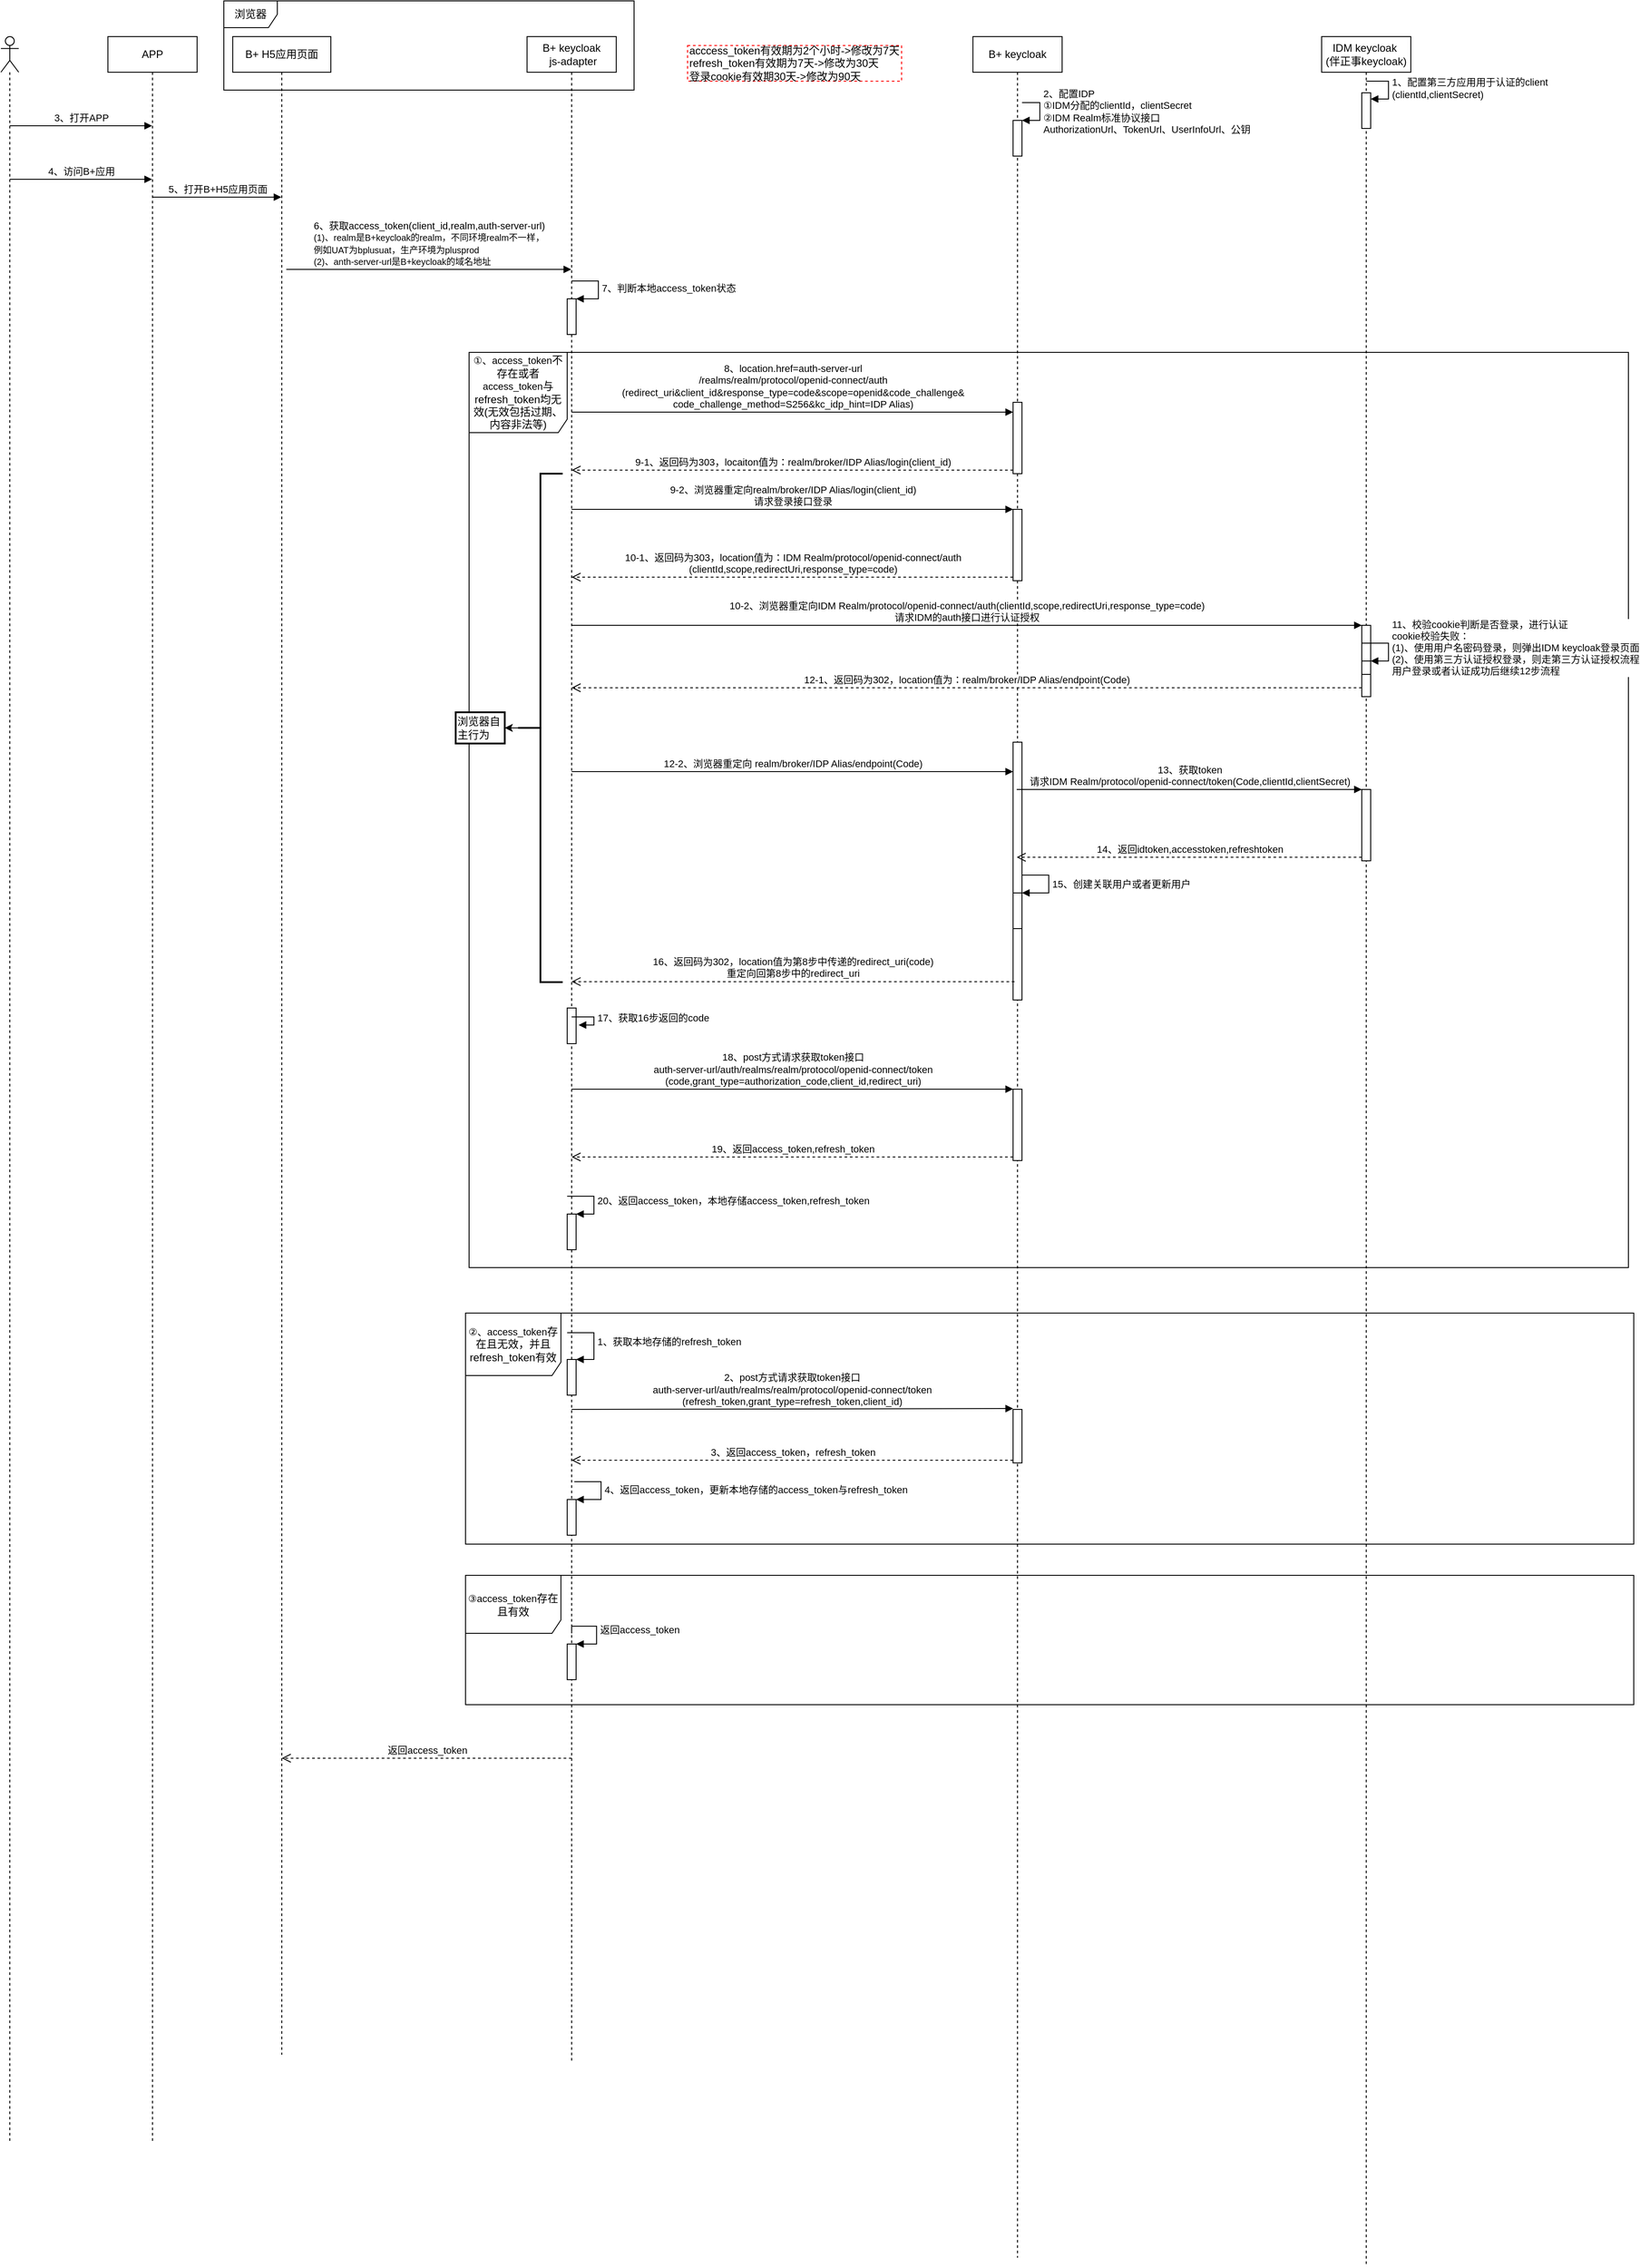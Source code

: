 <mxfile version="20.0.4" type="github" pages="7">
  <diagram id="Xu6wsOoYvgIS-8KDxQQB" name="H5授权方式">
    <mxGraphModel dx="1865" dy="575" grid="1" gridSize="10" guides="1" tooltips="1" connect="1" arrows="1" fold="1" page="1" pageScale="1" pageWidth="827" pageHeight="1169" math="0" shadow="0">
      <root>
        <mxCell id="0" />
        <mxCell id="1" parent="0" />
        <mxCell id="4amiGJpGFaoifaCgAtQf-1" value="&lt;span style=&quot;font-size: 11px; text-align: left; background-color: rgb(255, 255, 255);&quot;&gt;②、access_token&lt;/span&gt;存在且无效，并且refresh_token有效" style="shape=umlFrame;whiteSpace=wrap;html=1;width=107;height=70;" parent="1" vertex="1">
          <mxGeometry x="281" y="1511" width="1310" height="259" as="geometry" />
        </mxCell>
        <mxCell id="4amiGJpGFaoifaCgAtQf-2" value="&lt;span style=&quot;font-size: 11px; text-align: left; background-color: rgb(255, 255, 255);&quot;&gt;①、access_token&lt;/span&gt;不存在或者&lt;span style=&quot;font-size: 11px; text-align: left; background-color: rgb(255, 255, 255);&quot;&gt;access_token&lt;/span&gt;与refresh_token均无效(无效包括过期、内容非法等)" style="shape=umlFrame;whiteSpace=wrap;html=1;width=110;height=90;" parent="1" vertex="1">
          <mxGeometry x="285" y="434" width="1300" height="1026" as="geometry" />
        </mxCell>
        <mxCell id="4amiGJpGFaoifaCgAtQf-3" value="B+ keycloak&lt;br&gt;&amp;nbsp;js-adapter" style="shape=umlLifeline;perimeter=lifelinePerimeter;whiteSpace=wrap;html=1;container=1;collapsible=0;recursiveResize=0;outlineConnect=0;" parent="1" vertex="1">
          <mxGeometry x="350" y="80" width="100" height="2270" as="geometry" />
        </mxCell>
        <mxCell id="4amiGJpGFaoifaCgAtQf-4" value="7、判断本地access_token状态" style="edgeStyle=orthogonalEdgeStyle;html=1;align=left;spacingLeft=2;endArrow=block;rounded=0;entryX=1;entryY=0;" parent="4amiGJpGFaoifaCgAtQf-3" edge="1">
          <mxGeometry relative="1" as="geometry">
            <mxPoint x="50" y="274" as="sourcePoint" />
            <Array as="points">
              <mxPoint x="80" y="274" />
            </Array>
            <mxPoint x="55" y="294" as="targetPoint" />
          </mxGeometry>
        </mxCell>
        <mxCell id="4amiGJpGFaoifaCgAtQf-5" value="" style="html=1;points=[];perimeter=orthogonalPerimeter;" parent="4amiGJpGFaoifaCgAtQf-3" vertex="1">
          <mxGeometry x="45" y="1089" width="10" height="40" as="geometry" />
        </mxCell>
        <mxCell id="4amiGJpGFaoifaCgAtQf-6" value="17、获取16步返回的code" style="edgeStyle=orthogonalEdgeStyle;html=1;align=left;spacingLeft=2;endArrow=block;rounded=0;entryX=1.283;entryY=0.478;entryDx=0;entryDy=0;entryPerimeter=0;" parent="4amiGJpGFaoifaCgAtQf-3" target="4amiGJpGFaoifaCgAtQf-5" edge="1">
          <mxGeometry relative="1" as="geometry">
            <mxPoint x="50" y="1099" as="sourcePoint" />
            <Array as="points">
              <mxPoint x="75" y="1099" />
              <mxPoint x="75" y="1108" />
            </Array>
          </mxGeometry>
        </mxCell>
        <mxCell id="4amiGJpGFaoifaCgAtQf-7" value="" style="html=1;points=[];perimeter=orthogonalPerimeter;" parent="4amiGJpGFaoifaCgAtQf-3" vertex="1">
          <mxGeometry x="45" y="1320" width="10" height="40" as="geometry" />
        </mxCell>
        <mxCell id="4amiGJpGFaoifaCgAtQf-8" value="20、返回access_token，本地存储access_token,refresh_token" style="edgeStyle=orthogonalEdgeStyle;html=1;align=left;spacingLeft=2;endArrow=block;rounded=0;entryX=1;entryY=0;" parent="4amiGJpGFaoifaCgAtQf-3" target="4amiGJpGFaoifaCgAtQf-7" edge="1">
          <mxGeometry relative="1" as="geometry">
            <mxPoint x="45" y="1300" as="sourcePoint" />
            <Array as="points">
              <mxPoint x="75" y="1300" />
            </Array>
          </mxGeometry>
        </mxCell>
        <mxCell id="4amiGJpGFaoifaCgAtQf-9" value="" style="html=1;points=[];perimeter=orthogonalPerimeter;" parent="4amiGJpGFaoifaCgAtQf-3" vertex="1">
          <mxGeometry x="45" y="294" width="10" height="40" as="geometry" />
        </mxCell>
        <mxCell id="4amiGJpGFaoifaCgAtQf-10" value="" style="html=1;points=[];perimeter=orthogonalPerimeter;" parent="4amiGJpGFaoifaCgAtQf-3" vertex="1">
          <mxGeometry x="45" y="1483" width="10" height="40" as="geometry" />
        </mxCell>
        <mxCell id="4amiGJpGFaoifaCgAtQf-11" value="1、获取本地存储的refresh_token" style="edgeStyle=orthogonalEdgeStyle;html=1;align=left;spacingLeft=2;endArrow=block;rounded=0;entryX=1;entryY=0;" parent="4amiGJpGFaoifaCgAtQf-3" target="4amiGJpGFaoifaCgAtQf-10" edge="1">
          <mxGeometry relative="1" as="geometry">
            <mxPoint x="45" y="1453" as="sourcePoint" />
            <Array as="points">
              <mxPoint x="75" y="1453" />
            </Array>
          </mxGeometry>
        </mxCell>
        <mxCell id="4amiGJpGFaoifaCgAtQf-12" value="" style="html=1;points=[];perimeter=orthogonalPerimeter;" parent="4amiGJpGFaoifaCgAtQf-3" vertex="1">
          <mxGeometry x="45" y="1640" width="10" height="40" as="geometry" />
        </mxCell>
        <mxCell id="4amiGJpGFaoifaCgAtQf-13" value="4、返回access_token，更新本地存储的access_token与refresh_token" style="edgeStyle=orthogonalEdgeStyle;html=1;align=left;spacingLeft=2;endArrow=block;rounded=0;entryX=1;entryY=0;" parent="4amiGJpGFaoifaCgAtQf-3" target="4amiGJpGFaoifaCgAtQf-12" edge="1">
          <mxGeometry relative="1" as="geometry">
            <mxPoint x="53" y="1620" as="sourcePoint" />
            <Array as="points">
              <mxPoint x="83" y="1620" />
            </Array>
          </mxGeometry>
        </mxCell>
        <mxCell id="4amiGJpGFaoifaCgAtQf-14" value="IDM keycloak&amp;nbsp;&lt;br&gt;(伴正事keycloak)" style="shape=umlLifeline;perimeter=lifelinePerimeter;whiteSpace=wrap;html=1;container=1;collapsible=0;recursiveResize=0;outlineConnect=0;" parent="1" vertex="1">
          <mxGeometry x="1241" y="80" width="100" height="2500" as="geometry" />
        </mxCell>
        <mxCell id="4amiGJpGFaoifaCgAtQf-15" value="" style="html=1;points=[];perimeter=orthogonalPerimeter;" parent="4amiGJpGFaoifaCgAtQf-14" vertex="1">
          <mxGeometry x="45" y="63" width="10" height="40" as="geometry" />
        </mxCell>
        <mxCell id="4amiGJpGFaoifaCgAtQf-16" value="1、配置第三方应用用于认证的client&lt;br&gt;(clientId,clientSecret)" style="edgeStyle=orthogonalEdgeStyle;html=1;align=left;spacingLeft=2;endArrow=block;rounded=0;entryX=1;entryY=0;" parent="4amiGJpGFaoifaCgAtQf-14" edge="1">
          <mxGeometry relative="1" as="geometry">
            <mxPoint x="50" y="50" as="sourcePoint" />
            <Array as="points">
              <mxPoint x="75" y="50" />
            </Array>
            <mxPoint x="55" y="70" as="targetPoint" />
          </mxGeometry>
        </mxCell>
        <mxCell id="4amiGJpGFaoifaCgAtQf-17" value="" style="html=1;points=[];perimeter=orthogonalPerimeter;" parent="4amiGJpGFaoifaCgAtQf-14" vertex="1">
          <mxGeometry x="45" y="660" width="10" height="80" as="geometry" />
        </mxCell>
        <mxCell id="4amiGJpGFaoifaCgAtQf-18" value="" style="html=1;points=[];perimeter=orthogonalPerimeter;" parent="4amiGJpGFaoifaCgAtQf-14" vertex="1">
          <mxGeometry x="45" y="700" width="10" height="15" as="geometry" />
        </mxCell>
        <mxCell id="4amiGJpGFaoifaCgAtQf-19" value="11、校验cookie判断是否登录，进行认证&lt;br&gt;cookie校验失败：&lt;br&gt;(1)、使用用户名密码登录，则弹出IDM keycloak登录页面&lt;br&gt;(2)、使用第三方认证授权登录，则走第三方认证授权流程&lt;br&gt;用户登录或者认证成功后继续12步流程" style="edgeStyle=orthogonalEdgeStyle;html=1;align=left;spacingLeft=2;endArrow=block;rounded=0;entryX=1;entryY=0;" parent="4amiGJpGFaoifaCgAtQf-14" target="4amiGJpGFaoifaCgAtQf-18" edge="1">
          <mxGeometry relative="1" as="geometry">
            <mxPoint x="45" y="680" as="sourcePoint" />
            <Array as="points">
              <mxPoint x="75" y="680" />
            </Array>
          </mxGeometry>
        </mxCell>
        <mxCell id="4amiGJpGFaoifaCgAtQf-20" value="" style="html=1;points=[];perimeter=orthogonalPerimeter;" parent="4amiGJpGFaoifaCgAtQf-14" vertex="1">
          <mxGeometry x="45" y="844" width="10" height="80" as="geometry" />
        </mxCell>
        <mxCell id="4amiGJpGFaoifaCgAtQf-21" value="&amp;nbsp;B+ keycloak&amp;nbsp;" style="shape=umlLifeline;perimeter=lifelinePerimeter;whiteSpace=wrap;html=1;container=1;collapsible=0;recursiveResize=0;outlineConnect=0;" parent="1" vertex="1">
          <mxGeometry x="850" y="80" width="100" height="2490" as="geometry" />
        </mxCell>
        <mxCell id="4amiGJpGFaoifaCgAtQf-22" value="" style="html=1;points=[];perimeter=orthogonalPerimeter;" parent="4amiGJpGFaoifaCgAtQf-21" vertex="1">
          <mxGeometry x="45" y="94" width="10" height="40" as="geometry" />
        </mxCell>
        <mxCell id="4amiGJpGFaoifaCgAtQf-23" value="2、配置IDP&lt;br&gt;①IDM分配的clientId，clientSecret&lt;br&gt;②IDM Realm标准协议接口&lt;br&gt;AuthorizationUrl、TokenUrl、UserInfoUrl、公钥" style="edgeStyle=orthogonalEdgeStyle;html=1;align=left;spacingLeft=2;endArrow=block;rounded=0;entryX=1;entryY=0;" parent="4amiGJpGFaoifaCgAtQf-21" target="4amiGJpGFaoifaCgAtQf-22" edge="1">
          <mxGeometry relative="1" as="geometry">
            <mxPoint x="55" y="74" as="sourcePoint" />
            <Array as="points">
              <mxPoint x="75" y="74" />
            </Array>
          </mxGeometry>
        </mxCell>
        <mxCell id="4amiGJpGFaoifaCgAtQf-24" value="" style="html=1;points=[];perimeter=orthogonalPerimeter;" parent="4amiGJpGFaoifaCgAtQf-21" vertex="1">
          <mxGeometry x="45" y="410" width="10" height="80" as="geometry" />
        </mxCell>
        <mxCell id="4amiGJpGFaoifaCgAtQf-25" value="" style="html=1;points=[];perimeter=orthogonalPerimeter;" parent="4amiGJpGFaoifaCgAtQf-21" vertex="1">
          <mxGeometry x="45" y="530" width="10" height="80" as="geometry" />
        </mxCell>
        <mxCell id="4amiGJpGFaoifaCgAtQf-26" value="" style="html=1;points=[];perimeter=orthogonalPerimeter;" parent="4amiGJpGFaoifaCgAtQf-21" vertex="1">
          <mxGeometry x="45" y="791" width="10" height="289" as="geometry" />
        </mxCell>
        <mxCell id="4amiGJpGFaoifaCgAtQf-27" value="" style="html=1;points=[];perimeter=orthogonalPerimeter;" parent="4amiGJpGFaoifaCgAtQf-21" vertex="1">
          <mxGeometry x="45" y="960" width="10" height="40" as="geometry" />
        </mxCell>
        <mxCell id="4amiGJpGFaoifaCgAtQf-28" value="15、创建关联用户或者更新用户" style="edgeStyle=orthogonalEdgeStyle;html=1;align=left;spacingLeft=2;endArrow=block;rounded=0;entryX=1;entryY=0;" parent="4amiGJpGFaoifaCgAtQf-21" target="4amiGJpGFaoifaCgAtQf-27" edge="1">
          <mxGeometry relative="1" as="geometry">
            <mxPoint x="55" y="940" as="sourcePoint" />
            <Array as="points">
              <mxPoint x="85" y="940" />
            </Array>
          </mxGeometry>
        </mxCell>
        <mxCell id="4amiGJpGFaoifaCgAtQf-29" value="" style="html=1;points=[];perimeter=orthogonalPerimeter;" parent="4amiGJpGFaoifaCgAtQf-21" vertex="1">
          <mxGeometry x="45" y="1180" width="10" height="80" as="geometry" />
        </mxCell>
        <mxCell id="4amiGJpGFaoifaCgAtQf-30" value="" style="html=1;points=[];perimeter=orthogonalPerimeter;" parent="4amiGJpGFaoifaCgAtQf-21" vertex="1">
          <mxGeometry x="45" y="1539" width="10" height="60" as="geometry" />
        </mxCell>
        <mxCell id="4amiGJpGFaoifaCgAtQf-31" value="APP" style="shape=umlLifeline;perimeter=lifelinePerimeter;whiteSpace=wrap;html=1;container=1;collapsible=0;recursiveResize=0;outlineConnect=0;" parent="1" vertex="1">
          <mxGeometry x="-120" y="80" width="100" height="2360" as="geometry" />
        </mxCell>
        <mxCell id="4amiGJpGFaoifaCgAtQf-32" value="" style="shape=umlLifeline;participant=umlActor;perimeter=lifelinePerimeter;whiteSpace=wrap;html=1;container=1;collapsible=0;recursiveResize=0;verticalAlign=top;spacingTop=36;outlineConnect=0;" parent="1" vertex="1">
          <mxGeometry x="-240" y="80" width="20" height="2360" as="geometry" />
        </mxCell>
        <mxCell id="4amiGJpGFaoifaCgAtQf-33" value="8、location.href=&lt;span style=&quot;text-align: left;&quot;&gt;auth-server-url&lt;/span&gt;&lt;br&gt;&lt;span style=&quot;text-align: left;&quot;&gt;/realms/realm/protocol/openid-connect/auth&lt;/span&gt;&lt;br style=&quot;text-align: left;&quot;&gt;&lt;span style=&quot;text-align: left;&quot;&gt;(redirect_uri&amp;amp;client_id&amp;amp;response_type=code&amp;amp;scope=openid&amp;amp;code_challenge&amp;amp;&lt;/span&gt;&lt;br style=&quot;text-align: left;&quot;&gt;&lt;span style=&quot;text-align: left;&quot;&gt;code_challenge_method=S256&amp;amp;kc_idp_hint=IDP Alias)&lt;/span&gt;" style="html=1;verticalAlign=bottom;endArrow=block;entryX=0;entryY=0;rounded=0;" parent="1" source="4amiGJpGFaoifaCgAtQf-3" edge="1">
          <mxGeometry relative="1" as="geometry">
            <mxPoint x="410" y="501" as="sourcePoint" />
            <mxPoint x="895.0" y="501" as="targetPoint" />
          </mxGeometry>
        </mxCell>
        <mxCell id="4amiGJpGFaoifaCgAtQf-34" value="9-1、返回码为303，locaiton值为：realm/broker/IDP Alias/login(&lt;span style=&quot;text-align: left;&quot;&gt;client_id&lt;/span&gt;)&lt;br&gt;" style="html=1;verticalAlign=bottom;endArrow=open;dashed=1;endSize=8;exitX=0;exitY=0.95;rounded=0;" parent="1" source="4amiGJpGFaoifaCgAtQf-24" target="4amiGJpGFaoifaCgAtQf-3" edge="1">
          <mxGeometry relative="1" as="geometry">
            <mxPoint x="400" y="566" as="targetPoint" />
          </mxGeometry>
        </mxCell>
        <mxCell id="4amiGJpGFaoifaCgAtQf-35" value="9-2、浏览器重定向realm/broker/IDP Alias/login(&lt;span style=&quot;text-align: left;&quot;&gt;client_id&lt;/span&gt;)&lt;br&gt;请求登录接口登录" style="html=1;verticalAlign=bottom;endArrow=block;entryX=0;entryY=0;rounded=0;" parent="1" source="4amiGJpGFaoifaCgAtQf-3" target="4amiGJpGFaoifaCgAtQf-25" edge="1">
          <mxGeometry relative="1" as="geometry">
            <mxPoint x="420" y="610" as="sourcePoint" />
          </mxGeometry>
        </mxCell>
        <mxCell id="4amiGJpGFaoifaCgAtQf-36" value="10-1、返回码为303，location值为：&lt;span style=&quot;text-align: left;&quot;&gt;IDM Realm/protocol/openid-connect/auth&lt;br&gt;(clientId,scope,redirectUri,response_type=code)&lt;/span&gt;" style="html=1;verticalAlign=bottom;endArrow=open;dashed=1;endSize=8;exitX=0;exitY=0.95;rounded=0;" parent="1" source="4amiGJpGFaoifaCgAtQf-25" target="4amiGJpGFaoifaCgAtQf-3" edge="1">
          <mxGeometry relative="1" as="geometry">
            <mxPoint x="410" y="685" as="targetPoint" />
          </mxGeometry>
        </mxCell>
        <mxCell id="4amiGJpGFaoifaCgAtQf-37" value="10-2、浏览器重定向IDM Realm/protocol/openid-connect/auth(&lt;span style=&quot;text-align: left;&quot;&gt;clientId,scope,redirectUri,response_type=code)&lt;br&gt;&lt;/span&gt;请求IDM的auth接口进行认证授权&lt;span style=&quot;text-align: left;&quot;&gt;&lt;br&gt;&lt;/span&gt;" style="html=1;verticalAlign=bottom;endArrow=block;entryX=0;entryY=0;rounded=0;" parent="1" source="4amiGJpGFaoifaCgAtQf-3" target="4amiGJpGFaoifaCgAtQf-17" edge="1">
          <mxGeometry relative="1" as="geometry">
            <mxPoint x="410" y="740" as="sourcePoint" />
          </mxGeometry>
        </mxCell>
        <mxCell id="4amiGJpGFaoifaCgAtQf-38" value="12-1、返回码为302，location值为：realm/broker/IDP Alias/endpoint(Code)" style="html=1;verticalAlign=bottom;endArrow=open;dashed=1;endSize=8;rounded=0;" parent="1" source="4amiGJpGFaoifaCgAtQf-17" target="4amiGJpGFaoifaCgAtQf-3" edge="1">
          <mxGeometry relative="1" as="geometry">
            <mxPoint x="410" y="792" as="targetPoint" />
            <Array as="points">
              <mxPoint x="1260" y="810" />
              <mxPoint x="460" y="810" />
            </Array>
          </mxGeometry>
        </mxCell>
        <mxCell id="4amiGJpGFaoifaCgAtQf-39" value="12-2、浏览器重定向 realm/broker/IDP Alias/endpoint(Code)" style="html=1;verticalAlign=bottom;endArrow=block;entryX=0;entryY=0;rounded=0;" parent="1" source="4amiGJpGFaoifaCgAtQf-3" edge="1">
          <mxGeometry relative="1" as="geometry">
            <mxPoint x="410" y="904" as="sourcePoint" />
            <mxPoint x="895.0" y="904.0" as="targetPoint" />
          </mxGeometry>
        </mxCell>
        <mxCell id="4amiGJpGFaoifaCgAtQf-40" value="16、返回码为302，location值为第8步中传递的&lt;span style=&quot;text-align: left;&quot;&gt;redirect_uri&lt;/span&gt;(code)&lt;br&gt;重定向回第8步中的redirect_uri" style="html=1;verticalAlign=bottom;endArrow=open;dashed=1;endSize=8;rounded=0;exitX=0.16;exitY=0.929;exitDx=0;exitDy=0;exitPerimeter=0;" parent="1" source="4amiGJpGFaoifaCgAtQf-26" target="4amiGJpGFaoifaCgAtQf-3" edge="1">
          <mxGeometry relative="1" as="geometry">
            <mxPoint x="410" y="1140" as="targetPoint" />
            <mxPoint x="900" y="1137" as="sourcePoint" />
          </mxGeometry>
        </mxCell>
        <mxCell id="4amiGJpGFaoifaCgAtQf-41" value="13、获取token&lt;br&gt;请求IDM Realm/protocol/openid-connect/token(Code,clientId,clientSecret)" style="html=1;verticalAlign=bottom;endArrow=block;entryX=0;entryY=0;rounded=0;" parent="1" target="4amiGJpGFaoifaCgAtQf-20" edge="1">
          <mxGeometry relative="1" as="geometry">
            <mxPoint x="899.071" y="924" as="sourcePoint" />
          </mxGeometry>
        </mxCell>
        <mxCell id="4amiGJpGFaoifaCgAtQf-42" value="14、返回idtoken,accesstoken,refreshtoken" style="html=1;verticalAlign=bottom;endArrow=open;dashed=1;endSize=8;exitX=0;exitY=0.95;rounded=0;" parent="1" source="4amiGJpGFaoifaCgAtQf-20" edge="1">
          <mxGeometry relative="1" as="geometry">
            <mxPoint x="899.071" y="1000" as="targetPoint" />
          </mxGeometry>
        </mxCell>
        <mxCell id="4amiGJpGFaoifaCgAtQf-43" value="18、post方式请求获取token接口&lt;br&gt;&lt;span style=&quot;text-align: left;&quot;&gt;auth-server-url&lt;/span&gt;&lt;span style=&quot;text-align: left;&quot;&gt;/auth/realms/realm/protocol/openid-connect/token&lt;/span&gt;&lt;br style=&quot;text-align: left;&quot;&gt;&lt;span style=&quot;text-align: left;&quot;&gt;(code,grant_type=authorization_code,client_id,redirect_uri)&lt;/span&gt;" style="html=1;verticalAlign=bottom;endArrow=block;entryX=0;entryY=0;rounded=0;" parent="1" source="4amiGJpGFaoifaCgAtQf-3" target="4amiGJpGFaoifaCgAtQf-29" edge="1">
          <mxGeometry relative="1" as="geometry">
            <mxPoint x="399.071" y="1301" as="sourcePoint" />
          </mxGeometry>
        </mxCell>
        <mxCell id="4amiGJpGFaoifaCgAtQf-44" value="19、返回access_token,refresh_token" style="html=1;verticalAlign=bottom;endArrow=open;dashed=1;endSize=8;exitX=0;exitY=0.95;rounded=0;" parent="1" source="4amiGJpGFaoifaCgAtQf-29" target="4amiGJpGFaoifaCgAtQf-3" edge="1">
          <mxGeometry relative="1" as="geometry">
            <mxPoint x="399.071" y="1377" as="targetPoint" />
          </mxGeometry>
        </mxCell>
        <mxCell id="4amiGJpGFaoifaCgAtQf-45" value="B+ H5应用页面" style="shape=umlLifeline;perimeter=lifelinePerimeter;whiteSpace=wrap;html=1;container=1;collapsible=0;recursiveResize=0;outlineConnect=0;" parent="1" vertex="1">
          <mxGeometry x="20" y="80" width="110" height="2262.5" as="geometry" />
        </mxCell>
        <mxCell id="4amiGJpGFaoifaCgAtQf-46" value="&lt;div style=&quot;text-align: left;&quot;&gt;&lt;span style=&quot;background-color: rgb(255, 255, 255);&quot;&gt;6、获取&lt;span style=&quot;text-align: left;&quot;&gt;access_token&lt;/span&gt;(client_id,realm,auth-server-url)&lt;/span&gt;&lt;/div&gt;&lt;div style=&quot;text-align: left;&quot;&gt;&lt;span style=&quot;background-color: rgb(255, 255, 255);&quot;&gt;&lt;span style=&quot;font-size: 10px; text-align: center;&quot;&gt;(1)、realm是B+keycloak的realm，&lt;/span&gt;&lt;span style=&quot;font-size: 10px; text-align: center;&quot;&gt;不同环境realm不一样，&lt;/span&gt;&lt;/span&gt;&lt;/div&gt;&lt;div style=&quot;text-align: left;&quot;&gt;&lt;span style=&quot;font-size: 10px; text-align: center; background-color: rgb(255, 255, 255);&quot;&gt;例如UAT为bplusuat，生产环境为plusprod&lt;/span&gt;&lt;/div&gt;&lt;div style=&quot;text-align: left;&quot;&gt;&lt;span style=&quot;background-color: rgb(255, 255, 255);&quot;&gt;&lt;span style=&quot;font-size: 10px; text-align: center;&quot;&gt;(2)、&lt;/span&gt;&lt;span style=&quot;font-size: 10px; text-align: center;&quot;&gt;anth-server-url是B+keycloak的域名地址&lt;/span&gt;&lt;/span&gt;&lt;span style=&quot;font-size: 11px;&quot;&gt;&lt;br&gt;&lt;/span&gt;&lt;/div&gt;" style="html=1;verticalAlign=bottom;endArrow=block;rounded=0;" parent="4amiGJpGFaoifaCgAtQf-45" target="4amiGJpGFaoifaCgAtQf-3" edge="1">
          <mxGeometry width="80" relative="1" as="geometry">
            <mxPoint x="60" y="261" as="sourcePoint" />
            <mxPoint x="199.5" y="261" as="targetPoint" />
          </mxGeometry>
        </mxCell>
        <mxCell id="4amiGJpGFaoifaCgAtQf-47" value="&lt;span style=&quot;font-size: 11px; text-align: left; background-color: rgb(255, 255, 255);&quot;&gt;③access_token&lt;/span&gt;存在且有效" style="shape=umlFrame;whiteSpace=wrap;html=1;width=107;height=65;" parent="1" vertex="1">
          <mxGeometry x="281" y="1805" width="1310" height="145" as="geometry" />
        </mxCell>
        <mxCell id="4amiGJpGFaoifaCgAtQf-48" value="2、post方式请求获取token接口&lt;br&gt;&lt;span style=&quot;text-align: left;&quot;&gt;auth-server-url&lt;/span&gt;&lt;span style=&quot;text-align: left;&quot;&gt;/auth/realms/realm/protocol/openid-connect/token&lt;/span&gt;&lt;br style=&quot;text-align: left;&quot;&gt;&lt;span style=&quot;text-align: left;&quot;&gt;(&lt;span style=&quot;font-size: 11px;&quot;&gt;refresh_token&lt;/span&gt;,grant_type=&lt;span style=&quot;font-size: 11px;&quot;&gt;refresh_token&lt;/span&gt;,client_id)&lt;/span&gt;" style="html=1;verticalAlign=bottom;endArrow=block;entryX=0;entryY=0;rounded=0;exitX=0.5;exitY=0.678;exitDx=0;exitDy=0;exitPerimeter=0;" parent="1" source="4amiGJpGFaoifaCgAtQf-3" edge="1">
          <mxGeometry relative="1" as="geometry">
            <mxPoint x="398.962" y="1618" as="sourcePoint" />
            <mxPoint x="895.0" y="1618" as="targetPoint" />
          </mxGeometry>
        </mxCell>
        <mxCell id="4amiGJpGFaoifaCgAtQf-49" value="3、返回access_token，refresh_token" style="html=1;verticalAlign=bottom;endArrow=open;dashed=1;endSize=8;exitX=0;exitY=0.95;rounded=0;" parent="1" source="4amiGJpGFaoifaCgAtQf-30" target="4amiGJpGFaoifaCgAtQf-3" edge="1">
          <mxGeometry relative="1" as="geometry">
            <mxPoint x="398.962" y="1676" as="targetPoint" />
          </mxGeometry>
        </mxCell>
        <mxCell id="4amiGJpGFaoifaCgAtQf-50" value="" style="html=1;points=[];perimeter=orthogonalPerimeter;" parent="1" vertex="1">
          <mxGeometry x="395" y="1882" width="10" height="40" as="geometry" />
        </mxCell>
        <mxCell id="4amiGJpGFaoifaCgAtQf-51" value="返回access_token" style="edgeStyle=orthogonalEdgeStyle;html=1;align=left;spacingLeft=2;endArrow=block;rounded=0;entryX=1;entryY=0;" parent="1" target="4amiGJpGFaoifaCgAtQf-50" edge="1">
          <mxGeometry relative="1" as="geometry">
            <mxPoint x="400.0" y="1870" as="sourcePoint" />
            <Array as="points">
              <mxPoint x="428" y="1862" />
            </Array>
          </mxGeometry>
        </mxCell>
        <mxCell id="4amiGJpGFaoifaCgAtQf-52" value="返回&lt;span style=&quot;text-align: left;&quot;&gt;access_token&lt;/span&gt;" style="html=1;verticalAlign=bottom;endArrow=open;dashed=1;endSize=8;rounded=0;" parent="1" target="4amiGJpGFaoifaCgAtQf-45" edge="1">
          <mxGeometry relative="1" as="geometry">
            <mxPoint x="400.0" y="2010" as="sourcePoint" />
            <mxPoint x="248.962" y="2010" as="targetPoint" />
          </mxGeometry>
        </mxCell>
        <mxCell id="4amiGJpGFaoifaCgAtQf-53" value="3、打开APP" style="html=1;verticalAlign=bottom;endArrow=block;rounded=0;" parent="1" target="4amiGJpGFaoifaCgAtQf-31" edge="1">
          <mxGeometry width="80" relative="1" as="geometry">
            <mxPoint x="-230" y="180" as="sourcePoint" />
            <mxPoint x="-80.5" y="180" as="targetPoint" />
          </mxGeometry>
        </mxCell>
        <mxCell id="4amiGJpGFaoifaCgAtQf-54" value="4、访问B+应用" style="html=1;verticalAlign=bottom;endArrow=block;rounded=0;" parent="1" source="4amiGJpGFaoifaCgAtQf-32" target="4amiGJpGFaoifaCgAtQf-31" edge="1">
          <mxGeometry width="80" relative="1" as="geometry">
            <mxPoint x="-230" y="267" as="sourcePoint" />
            <mxPoint x="-80.5" y="267" as="targetPoint" />
            <Array as="points">
              <mxPoint x="-150" y="240" />
            </Array>
          </mxGeometry>
        </mxCell>
        <mxCell id="4amiGJpGFaoifaCgAtQf-55" value="5、打开B+H5应用页面" style="html=1;verticalAlign=bottom;endArrow=block;rounded=0;" parent="1" source="4amiGJpGFaoifaCgAtQf-31" target="4amiGJpGFaoifaCgAtQf-45" edge="1">
          <mxGeometry width="80" relative="1" as="geometry">
            <mxPoint x="-80" y="308" as="sourcePoint" />
            <mxPoint x="50" y="260" as="targetPoint" />
            <Array as="points">
              <mxPoint y="260" />
            </Array>
          </mxGeometry>
        </mxCell>
        <mxCell id="4amiGJpGFaoifaCgAtQf-56" value="浏览器" style="shape=umlFrame;whiteSpace=wrap;html=1;" parent="1" vertex="1">
          <mxGeometry x="10" y="40" width="460" height="100" as="geometry" />
        </mxCell>
        <mxCell id="4amiGJpGFaoifaCgAtQf-57" value="" style="edgeStyle=orthogonalEdgeStyle;rounded=0;orthogonalLoop=1;jettySize=auto;html=1;" parent="1" source="4amiGJpGFaoifaCgAtQf-58" target="4amiGJpGFaoifaCgAtQf-59" edge="1">
          <mxGeometry relative="1" as="geometry" />
        </mxCell>
        <mxCell id="4amiGJpGFaoifaCgAtQf-58" value="" style="strokeWidth=2;html=1;shape=mxgraph.flowchart.annotation_2;align=left;labelPosition=right;pointerEvents=1;" parent="1" vertex="1">
          <mxGeometry x="340" y="570" width="50" height="570" as="geometry" />
        </mxCell>
        <mxCell id="4amiGJpGFaoifaCgAtQf-59" value="浏览器自主行为" style="whiteSpace=wrap;html=1;align=left;strokeWidth=2;" parent="1" vertex="1">
          <mxGeometry x="270" y="837.5" width="55" height="35" as="geometry" />
        </mxCell>
        <mxCell id="L24gwfCCK-fjR0mS1cwg-1" value="acccess_token有效期为2个小时-&amp;gt;修改为7天&lt;br&gt;refresh_token有效期为7天-&amp;gt;修改为30天&lt;br&gt;登录cookie有效期30天-&amp;gt;修改为90天" style="rounded=0;whiteSpace=wrap;html=1;align=left;labelBackgroundColor=none;labelBorderColor=none;dashed=1;strokeColor=#FF0000;" parent="1" vertex="1">
          <mxGeometry x="530" y="90" width="240" height="40" as="geometry" />
        </mxCell>
      </root>
    </mxGraphModel>
  </diagram>
  <diagram name="H5授权方式-游客" id="FFQqMXxsjTrdTokrD7uu">
    <mxGraphModel dx="1865" dy="575" grid="1" gridSize="10" guides="1" tooltips="1" connect="1" arrows="1" fold="1" page="1" pageScale="1" pageWidth="827" pageHeight="1169" math="0" shadow="0">
      <root>
        <mxCell id="q1fy_rrpDw4296sdhuRr-0" />
        <mxCell id="q1fy_rrpDw4296sdhuRr-1" parent="q1fy_rrpDw4296sdhuRr-0" />
        <mxCell id="q1fy_rrpDw4296sdhuRr-2" value="&lt;span style=&quot;font-size: 11px; text-align: left; background-color: rgb(255, 255, 255);&quot;&gt;②、access_token&lt;/span&gt;存在且无效，并且refresh_token有效" style="shape=umlFrame;whiteSpace=wrap;html=1;width=107;height=70;" parent="q1fy_rrpDw4296sdhuRr-1" vertex="1">
          <mxGeometry x="281" y="765" width="1310" height="259" as="geometry" />
        </mxCell>
        <mxCell id="q1fy_rrpDw4296sdhuRr-3" value="&lt;span style=&quot;font-size: 11px; text-align: left; background-color: rgb(255, 255, 255);&quot;&gt;①、access_token&lt;/span&gt;不存在或者&lt;span style=&quot;font-size: 11px; text-align: left; background-color: rgb(255, 255, 255);&quot;&gt;access_token&lt;/span&gt;与refresh_token均无效(无效包括过期、内容非法等)" style="shape=umlFrame;whiteSpace=wrap;html=1;width=110;height=90;" parent="q1fy_rrpDw4296sdhuRr-1" vertex="1">
          <mxGeometry x="285" y="434" width="1300" height="286" as="geometry" />
        </mxCell>
        <mxCell id="q1fy_rrpDw4296sdhuRr-4" value="B+ keycloak&lt;br&gt;&amp;nbsp;js-adapter" style="shape=umlLifeline;perimeter=lifelinePerimeter;whiteSpace=wrap;html=1;container=1;collapsible=0;recursiveResize=0;outlineConnect=0;" parent="q1fy_rrpDw4296sdhuRr-1" vertex="1">
          <mxGeometry x="350" y="80" width="100" height="2270" as="geometry" />
        </mxCell>
        <mxCell id="q1fy_rrpDw4296sdhuRr-5" value="5、判断本地access_token状态" style="edgeStyle=orthogonalEdgeStyle;html=1;align=left;spacingLeft=2;endArrow=block;rounded=0;entryX=1;entryY=0;" parent="q1fy_rrpDw4296sdhuRr-4" edge="1">
          <mxGeometry relative="1" as="geometry">
            <mxPoint x="50" y="274" as="sourcePoint" />
            <Array as="points">
              <mxPoint x="80" y="274" />
            </Array>
            <mxPoint x="55" y="294" as="targetPoint" />
          </mxGeometry>
        </mxCell>
        <mxCell id="q1fy_rrpDw4296sdhuRr-10" value="" style="html=1;points=[];perimeter=orthogonalPerimeter;" parent="q1fy_rrpDw4296sdhuRr-4" vertex="1">
          <mxGeometry x="45" y="294" width="10" height="40" as="geometry" />
        </mxCell>
        <mxCell id="q1fy_rrpDw4296sdhuRr-11" value="" style="html=1;points=[];perimeter=orthogonalPerimeter;" parent="q1fy_rrpDw4296sdhuRr-4" vertex="1">
          <mxGeometry x="45" y="737" width="10" height="40" as="geometry" />
        </mxCell>
        <mxCell id="q1fy_rrpDw4296sdhuRr-12" value="1、获取本地存储的refresh_token" style="edgeStyle=orthogonalEdgeStyle;html=1;align=left;spacingLeft=2;endArrow=block;rounded=0;entryX=1;entryY=0;" parent="q1fy_rrpDw4296sdhuRr-4" target="q1fy_rrpDw4296sdhuRr-11" edge="1">
          <mxGeometry relative="1" as="geometry">
            <mxPoint x="45" y="707" as="sourcePoint" />
            <Array as="points">
              <mxPoint x="75" y="707" />
            </Array>
          </mxGeometry>
        </mxCell>
        <mxCell id="q1fy_rrpDw4296sdhuRr-13" value="" style="html=1;points=[];perimeter=orthogonalPerimeter;" parent="q1fy_rrpDw4296sdhuRr-4" vertex="1">
          <mxGeometry x="45" y="894" width="10" height="40" as="geometry" />
        </mxCell>
        <mxCell id="q1fy_rrpDw4296sdhuRr-14" value="4、返回access_token，更新本地存储的access_token与refresh_token" style="edgeStyle=orthogonalEdgeStyle;html=1;align=left;spacingLeft=2;endArrow=block;rounded=0;entryX=1;entryY=0;" parent="q1fy_rrpDw4296sdhuRr-4" target="q1fy_rrpDw4296sdhuRr-13" edge="1">
          <mxGeometry relative="1" as="geometry">
            <mxPoint x="53" y="874" as="sourcePoint" />
            <Array as="points">
              <mxPoint x="83" y="874" />
            </Array>
          </mxGeometry>
        </mxCell>
        <mxCell id="Afojko4hM1TsK6p7Q89W-1" value="" style="html=1;points=[];perimeter=orthogonalPerimeter;labelBackgroundColor=none;labelBorderColor=none;strokeColor=#000000;" parent="q1fy_rrpDw4296sdhuRr-4" vertex="1">
          <mxGeometry x="45" y="580" width="10" height="40" as="geometry" />
        </mxCell>
        <mxCell id="Afojko4hM1TsK6p7Q89W-2" value="8、返回access_token，本地存储access_token,refresh_token" style="edgeStyle=orthogonalEdgeStyle;html=1;align=left;spacingLeft=2;endArrow=block;rounded=0;entryX=1;entryY=0;" parent="q1fy_rrpDw4296sdhuRr-4" target="Afojko4hM1TsK6p7Q89W-1" edge="1">
          <mxGeometry relative="1" as="geometry">
            <mxPoint x="45" y="560" as="sourcePoint" />
            <Array as="points">
              <mxPoint x="75" y="560" />
            </Array>
          </mxGeometry>
        </mxCell>
        <mxCell id="q1fy_rrpDw4296sdhuRr-22" value="&amp;nbsp;B+ keycloak&amp;nbsp;" style="shape=umlLifeline;perimeter=lifelinePerimeter;whiteSpace=wrap;html=1;container=1;collapsible=0;recursiveResize=0;outlineConnect=0;" parent="q1fy_rrpDw4296sdhuRr-1" vertex="1">
          <mxGeometry x="850" y="80" width="100" height="2490" as="geometry" />
        </mxCell>
        <mxCell id="q1fy_rrpDw4296sdhuRr-31" value="" style="html=1;points=[];perimeter=orthogonalPerimeter;" parent="q1fy_rrpDw4296sdhuRr-22" vertex="1">
          <mxGeometry x="45" y="793" width="10" height="60" as="geometry" />
        </mxCell>
        <mxCell id="H6xVQ_o2_Sp40MR1BOMA-0" value="" style="html=1;points=[];perimeter=orthogonalPerimeter;labelBackgroundColor=none;labelBorderColor=none;strokeColor=#000000;" parent="q1fy_rrpDw4296sdhuRr-22" vertex="1">
          <mxGeometry x="45" y="450" width="10" height="80" as="geometry" />
        </mxCell>
        <mxCell id="q1fy_rrpDw4296sdhuRr-32" value="APP" style="shape=umlLifeline;perimeter=lifelinePerimeter;whiteSpace=wrap;html=1;container=1;collapsible=0;recursiveResize=0;outlineConnect=0;" parent="q1fy_rrpDw4296sdhuRr-1" vertex="1">
          <mxGeometry x="-120" y="80" width="100" height="2360" as="geometry" />
        </mxCell>
        <mxCell id="q1fy_rrpDw4296sdhuRr-33" value="" style="shape=umlLifeline;participant=umlActor;perimeter=lifelinePerimeter;whiteSpace=wrap;html=1;container=1;collapsible=0;recursiveResize=0;verticalAlign=top;spacingTop=36;outlineConnect=0;" parent="q1fy_rrpDw4296sdhuRr-1" vertex="1">
          <mxGeometry x="-240" y="80" width="20" height="2360" as="geometry" />
        </mxCell>
        <mxCell id="q1fy_rrpDw4296sdhuRr-46" value="B+ H5应用页面" style="shape=umlLifeline;perimeter=lifelinePerimeter;whiteSpace=wrap;html=1;container=1;collapsible=0;recursiveResize=0;outlineConnect=0;" parent="q1fy_rrpDw4296sdhuRr-1" vertex="1">
          <mxGeometry x="20" y="80" width="110" height="2262.5" as="geometry" />
        </mxCell>
        <mxCell id="q1fy_rrpDw4296sdhuRr-47" value="&lt;div style=&quot;text-align: left;&quot;&gt;&lt;span style=&quot;background-color: rgb(255, 255, 255);&quot;&gt;4、获取&lt;span style=&quot;text-align: left;&quot;&gt;access_token&lt;/span&gt;(client_id,realm,auth-server-url)&lt;/span&gt;&lt;/div&gt;&lt;div style=&quot;text-align: left;&quot;&gt;&lt;span style=&quot;background-color: rgb(255, 255, 255);&quot;&gt;&lt;span style=&quot;font-size: 10px; text-align: center;&quot;&gt;(1)、realm是B+keycloak的realm，&lt;/span&gt;&lt;span style=&quot;font-size: 10px; text-align: center;&quot;&gt;不同环境realm不一样，&lt;/span&gt;&lt;/span&gt;&lt;/div&gt;&lt;div style=&quot;text-align: left;&quot;&gt;&lt;span style=&quot;font-size: 10px; text-align: center; background-color: rgb(255, 255, 255);&quot;&gt;例如UAT为bplusuat，生产环境为plusprod&lt;/span&gt;&lt;/div&gt;&lt;div style=&quot;text-align: left;&quot;&gt;&lt;span style=&quot;background-color: rgb(255, 255, 255);&quot;&gt;&lt;span style=&quot;font-size: 10px; text-align: center;&quot;&gt;(2)、&lt;/span&gt;&lt;span style=&quot;font-size: 10px; text-align: center;&quot;&gt;anth-server-url是B+keycloak的域名地址&lt;/span&gt;&lt;/span&gt;&lt;span style=&quot;font-size: 11px;&quot;&gt;&lt;br&gt;&lt;/span&gt;&lt;/div&gt;" style="html=1;verticalAlign=bottom;endArrow=block;rounded=0;" parent="q1fy_rrpDw4296sdhuRr-46" target="q1fy_rrpDw4296sdhuRr-4" edge="1">
          <mxGeometry width="80" relative="1" as="geometry">
            <mxPoint x="60" y="261" as="sourcePoint" />
            <mxPoint x="199.5" y="261" as="targetPoint" />
          </mxGeometry>
        </mxCell>
        <mxCell id="q1fy_rrpDw4296sdhuRr-48" value="&lt;span style=&quot;font-size: 11px; text-align: left; background-color: rgb(255, 255, 255);&quot;&gt;③access_token&lt;/span&gt;存在且有效" style="shape=umlFrame;whiteSpace=wrap;html=1;width=107;height=65;" parent="q1fy_rrpDw4296sdhuRr-1" vertex="1">
          <mxGeometry x="281" y="1059" width="1310" height="145" as="geometry" />
        </mxCell>
        <mxCell id="q1fy_rrpDw4296sdhuRr-49" value="2、post方式请求获取token接口&lt;br&gt;&lt;span style=&quot;text-align: left;&quot;&gt;auth-server-url&lt;/span&gt;&lt;span style=&quot;text-align: left;&quot;&gt;/auth/realms/realm/protocol/openid-connect/token&lt;/span&gt;&lt;br style=&quot;text-align: left;&quot;&gt;&lt;span style=&quot;text-align: left;&quot;&gt;(&lt;span style=&quot;font-size: 11px;&quot;&gt;refresh_token&lt;/span&gt;,grant_type=&lt;span style=&quot;font-size: 11px;&quot;&gt;refresh_token&lt;/span&gt;,client_id)&lt;/span&gt;" style="html=1;verticalAlign=bottom;endArrow=block;entryX=0;entryY=0;rounded=0;exitX=0.5;exitY=0.678;exitDx=0;exitDy=0;exitPerimeter=0;" parent="q1fy_rrpDw4296sdhuRr-1" edge="1">
          <mxGeometry relative="1" as="geometry">
            <mxPoint x="400" y="873.06" as="sourcePoint" />
            <mxPoint x="895.0" y="872" as="targetPoint" />
          </mxGeometry>
        </mxCell>
        <mxCell id="q1fy_rrpDw4296sdhuRr-50" value="3、返回access_token，refresh_token" style="html=1;verticalAlign=bottom;endArrow=open;dashed=1;endSize=8;exitX=0;exitY=0.95;rounded=0;" parent="q1fy_rrpDw4296sdhuRr-1" source="q1fy_rrpDw4296sdhuRr-31" edge="1">
          <mxGeometry relative="1" as="geometry">
            <mxPoint x="396.5" y="930" as="targetPoint" />
          </mxGeometry>
        </mxCell>
        <mxCell id="q1fy_rrpDw4296sdhuRr-51" value="" style="html=1;points=[];perimeter=orthogonalPerimeter;" parent="q1fy_rrpDw4296sdhuRr-1" vertex="1">
          <mxGeometry x="395" y="1136" width="10" height="40" as="geometry" />
        </mxCell>
        <mxCell id="q1fy_rrpDw4296sdhuRr-52" value="返回access_token" style="edgeStyle=orthogonalEdgeStyle;html=1;align=left;spacingLeft=2;endArrow=block;rounded=0;entryX=1;entryY=0;" parent="q1fy_rrpDw4296sdhuRr-1" target="q1fy_rrpDw4296sdhuRr-51" edge="1">
          <mxGeometry relative="1" as="geometry">
            <mxPoint x="400.0" y="1124" as="sourcePoint" />
            <Array as="points">
              <mxPoint x="428" y="1116" />
            </Array>
          </mxGeometry>
        </mxCell>
        <mxCell id="q1fy_rrpDw4296sdhuRr-53" value="返回&lt;span style=&quot;text-align: left;&quot;&gt;access_token&lt;/span&gt;" style="html=1;verticalAlign=bottom;endArrow=open;dashed=1;endSize=8;rounded=0;" parent="q1fy_rrpDw4296sdhuRr-1" edge="1">
          <mxGeometry relative="1" as="geometry">
            <mxPoint x="400.0" y="1264" as="sourcePoint" />
            <mxPoint x="71.5" y="1264" as="targetPoint" />
          </mxGeometry>
        </mxCell>
        <mxCell id="q1fy_rrpDw4296sdhuRr-54" value="1、打开APP" style="html=1;verticalAlign=bottom;endArrow=block;rounded=0;" parent="q1fy_rrpDw4296sdhuRr-1" target="q1fy_rrpDw4296sdhuRr-32" edge="1">
          <mxGeometry width="80" relative="1" as="geometry">
            <mxPoint x="-230" y="180" as="sourcePoint" />
            <mxPoint x="-80.5" y="180" as="targetPoint" />
          </mxGeometry>
        </mxCell>
        <mxCell id="q1fy_rrpDw4296sdhuRr-55" value="2、访问B+应用" style="html=1;verticalAlign=bottom;endArrow=block;rounded=0;" parent="q1fy_rrpDw4296sdhuRr-1" source="q1fy_rrpDw4296sdhuRr-33" target="q1fy_rrpDw4296sdhuRr-32" edge="1">
          <mxGeometry width="80" relative="1" as="geometry">
            <mxPoint x="-230" y="267" as="sourcePoint" />
            <mxPoint x="-80.5" y="267" as="targetPoint" />
            <Array as="points">
              <mxPoint x="-150" y="240" />
            </Array>
          </mxGeometry>
        </mxCell>
        <mxCell id="q1fy_rrpDw4296sdhuRr-56" value="3、打开B+H5应用页面" style="html=1;verticalAlign=bottom;endArrow=block;rounded=0;" parent="q1fy_rrpDw4296sdhuRr-1" source="q1fy_rrpDw4296sdhuRr-32" target="q1fy_rrpDw4296sdhuRr-46" edge="1">
          <mxGeometry width="80" relative="1" as="geometry">
            <mxPoint x="-80" y="308" as="sourcePoint" />
            <mxPoint x="50" y="260" as="targetPoint" />
            <Array as="points">
              <mxPoint y="260" />
            </Array>
          </mxGeometry>
        </mxCell>
        <mxCell id="q1fy_rrpDw4296sdhuRr-57" value="浏览器" style="shape=umlFrame;whiteSpace=wrap;html=1;" parent="q1fy_rrpDw4296sdhuRr-1" vertex="1">
          <mxGeometry x="10" y="40" width="460" height="100" as="geometry" />
        </mxCell>
        <mxCell id="q1fy_rrpDw4296sdhuRr-61" value="acccess_token有效期为2个小时-&amp;gt;修改为7天&lt;br&gt;refresh_token有效期为7天-&amp;gt;修改为30天&lt;br&gt;登录cookie有效期30天-&amp;gt;修改为90天" style="rounded=0;whiteSpace=wrap;html=1;align=left;labelBackgroundColor=none;labelBorderColor=none;dashed=1;strokeColor=#FF0000;" parent="q1fy_rrpDw4296sdhuRr-1" vertex="1">
          <mxGeometry x="530" y="90" width="240" height="40" as="geometry" />
        </mxCell>
        <mxCell id="H6xVQ_o2_Sp40MR1BOMA-1" value="6、获取guest的token&lt;br&gt;&lt;span style=&quot;font-size: 11px;&quot;&gt;protocol/openid-connect/token&lt;br&gt;(client_id,&lt;/span&gt;&lt;span style=&quot;font-size: 11px;&quot;&gt;grant_type=password,username=guest,password=MD5(guest))&lt;/span&gt;" style="html=1;verticalAlign=bottom;endArrow=block;entryX=0;entryY=0;rounded=0;" parent="q1fy_rrpDw4296sdhuRr-1" source="q1fy_rrpDw4296sdhuRr-4" target="H6xVQ_o2_Sp40MR1BOMA-0" edge="1">
          <mxGeometry relative="1" as="geometry">
            <mxPoint x="825" y="530" as="sourcePoint" />
          </mxGeometry>
        </mxCell>
        <mxCell id="H6xVQ_o2_Sp40MR1BOMA-2" value="7、返回access_token与refresh_token" style="html=1;verticalAlign=bottom;endArrow=open;dashed=1;endSize=8;exitX=0;exitY=0.95;rounded=0;" parent="q1fy_rrpDw4296sdhuRr-1" source="H6xVQ_o2_Sp40MR1BOMA-0" target="q1fy_rrpDw4296sdhuRr-4" edge="1">
          <mxGeometry relative="1" as="geometry">
            <mxPoint x="825" y="606" as="targetPoint" />
          </mxGeometry>
        </mxCell>
      </root>
    </mxGraphModel>
  </diagram>
  <diagram id="LjY804sFfNMtDGaw_uSk" name="BBC授权流程">
    <mxGraphModel dx="1038" dy="575" grid="1" gridSize="10" guides="1" tooltips="1" connect="1" arrows="1" fold="1" page="1" pageScale="1" pageWidth="827" pageHeight="1169" math="0" shadow="0">
      <root>
        <mxCell id="0" />
        <mxCell id="1" parent="0" />
        <mxCell id="4Hhrwoj3rQ3Iil4X_ecJ-1" value="access_token存在且无效，refresh_token存在且有效" style="shape=umlFrame;whiteSpace=wrap;html=1;width=100;height=69;" parent="1" vertex="1">
          <mxGeometry x="38" y="849" width="750" height="200" as="geometry" />
        </mxCell>
        <mxCell id="4Hhrwoj3rQ3Iil4X_ecJ-2" value="access_token不存在或者access_token与refresh_token均无效" style="shape=umlFrame;whiteSpace=wrap;html=1;width=110;height=80;" parent="1" vertex="1">
          <mxGeometry x="38" y="349" width="750" height="480" as="geometry" />
        </mxCell>
        <mxCell id="4Hhrwoj3rQ3Iil4X_ecJ-3" value="BBC auth" style="shape=umlLifeline;perimeter=lifelinePerimeter;whiteSpace=wrap;html=1;container=1;collapsible=0;recursiveResize=0;outlineConnect=0;" parent="1" vertex="1">
          <mxGeometry x="108" y="40" width="100" height="1180" as="geometry" />
        </mxCell>
        <mxCell id="4Hhrwoj3rQ3Iil4X_ecJ-4" value="" style="html=1;points=[];perimeter=orthogonalPerimeter;" parent="4Hhrwoj3rQ3Iil4X_ecJ-3" vertex="1">
          <mxGeometry x="45" y="230" width="10" height="40" as="geometry" />
        </mxCell>
        <mxCell id="4Hhrwoj3rQ3Iil4X_ecJ-5" value="2、判断本地用户角色下的access_token状态" style="edgeStyle=orthogonalEdgeStyle;html=1;align=left;spacingLeft=2;endArrow=block;rounded=0;entryX=1;entryY=0;" parent="4Hhrwoj3rQ3Iil4X_ecJ-3" target="4Hhrwoj3rQ3Iil4X_ecJ-4" edge="1">
          <mxGeometry relative="1" as="geometry">
            <mxPoint x="45" y="210" as="sourcePoint" />
            <Array as="points">
              <mxPoint x="75" y="210" />
            </Array>
          </mxGeometry>
        </mxCell>
        <mxCell id="4Hhrwoj3rQ3Iil4X_ecJ-6" value="" style="html=1;points=[];perimeter=orthogonalPerimeter;" parent="4Hhrwoj3rQ3Iil4X_ecJ-3" vertex="1">
          <mxGeometry x="45" y="729" width="10" height="40" as="geometry" />
        </mxCell>
        <mxCell id="4Hhrwoj3rQ3Iil4X_ecJ-7" value="7、本地存储access_token与refresh_token" style="edgeStyle=orthogonalEdgeStyle;html=1;align=left;spacingLeft=2;endArrow=block;rounded=0;entryX=1;entryY=0;" parent="4Hhrwoj3rQ3Iil4X_ecJ-3" target="4Hhrwoj3rQ3Iil4X_ecJ-6" edge="1">
          <mxGeometry relative="1" as="geometry">
            <mxPoint x="45" y="709" as="sourcePoint" />
            <Array as="points">
              <mxPoint x="45" y="709" />
              <mxPoint x="75" y="709" />
              <mxPoint x="75" y="729" />
            </Array>
          </mxGeometry>
        </mxCell>
        <mxCell id="4Hhrwoj3rQ3Iil4X_ecJ-8" value="" style="html=1;points=[];perimeter=orthogonalPerimeter;" parent="4Hhrwoj3rQ3Iil4X_ecJ-3" vertex="1">
          <mxGeometry x="45" y="958" width="10" height="40" as="geometry" />
        </mxCell>
        <mxCell id="4Hhrwoj3rQ3Iil4X_ecJ-9" value="2、更新本地access_token与refresh_token" style="edgeStyle=orthogonalEdgeStyle;html=1;align=left;spacingLeft=2;endArrow=block;rounded=0;entryX=1;entryY=0;" parent="4Hhrwoj3rQ3Iil4X_ecJ-3" target="4Hhrwoj3rQ3Iil4X_ecJ-8" edge="1">
          <mxGeometry relative="1" as="geometry">
            <mxPoint x="45" y="938" as="sourcePoint" />
            <Array as="points">
              <mxPoint x="75" y="938" />
            </Array>
          </mxGeometry>
        </mxCell>
        <mxCell id="4Hhrwoj3rQ3Iil4X_ecJ-10" value="BBC server" style="shape=umlLifeline;perimeter=lifelinePerimeter;whiteSpace=wrap;html=1;container=1;collapsible=0;recursiveResize=0;outlineConnect=0;" parent="1" vertex="1">
          <mxGeometry x="570" y="40" width="100" height="1190" as="geometry" />
        </mxCell>
        <mxCell id="4Hhrwoj3rQ3Iil4X_ecJ-11" value="" style="html=1;points=[];perimeter=orthogonalPerimeter;" parent="4Hhrwoj3rQ3Iil4X_ecJ-10" vertex="1">
          <mxGeometry x="45" y="429" width="10" height="260" as="geometry" />
        </mxCell>
        <mxCell id="4Hhrwoj3rQ3Iil4X_ecJ-12" value="" style="html=1;points=[];perimeter=orthogonalPerimeter;" parent="4Hhrwoj3rQ3Iil4X_ecJ-10" vertex="1">
          <mxGeometry x="45" y="838" width="10" height="70" as="geometry" />
        </mxCell>
        <mxCell id="4Hhrwoj3rQ3Iil4X_ecJ-13" value="" style="html=1;points=[];perimeter=orthogonalPerimeter;" parent="4Hhrwoj3rQ3Iil4X_ecJ-10" vertex="1">
          <mxGeometry x="50" y="569" width="10" height="40" as="geometry" />
        </mxCell>
        <mxCell id="4Hhrwoj3rQ3Iil4X_ecJ-14" value="6.1、使用publicKey校验B+ token&lt;br&gt;6.2、生成BBC access_token与&lt;br&gt;refresh_token" style="edgeStyle=orthogonalEdgeStyle;html=1;align=left;spacingLeft=2;endArrow=block;rounded=0;entryX=1;entryY=0;" parent="4Hhrwoj3rQ3Iil4X_ecJ-10" target="4Hhrwoj3rQ3Iil4X_ecJ-13" edge="1">
          <mxGeometry relative="1" as="geometry">
            <mxPoint x="55" y="549" as="sourcePoint" />
            <Array as="points">
              <mxPoint x="85" y="549" />
            </Array>
          </mxGeometry>
        </mxCell>
        <mxCell id="4Hhrwoj3rQ3Iil4X_ecJ-15" value="" style="shape=umlLifeline;participant=umlActor;perimeter=lifelinePerimeter;whiteSpace=wrap;html=1;container=1;collapsible=0;recursiveResize=0;verticalAlign=top;spacingTop=36;outlineConnect=0;" parent="1" vertex="1">
          <mxGeometry x="8" y="40" width="20" height="1180" as="geometry" />
        </mxCell>
        <mxCell id="4Hhrwoj3rQ3Iil4X_ecJ-16" value="1、打开H5页面" style="html=1;verticalAlign=bottom;endArrow=block;rounded=0;" parent="4Hhrwoj3rQ3Iil4X_ecJ-15" target="4Hhrwoj3rQ3Iil4X_ecJ-3" edge="1">
          <mxGeometry width="80" relative="1" as="geometry">
            <mxPoint x="10" y="80" as="sourcePoint" />
            <mxPoint x="90" y="80" as="targetPoint" />
          </mxGeometry>
        </mxCell>
        <mxCell id="4Hhrwoj3rQ3Iil4X_ecJ-17" value="B+ keycloak" style="shape=umlLifeline;perimeter=lifelinePerimeter;whiteSpace=wrap;html=1;container=1;collapsible=0;recursiveResize=0;outlineConnect=0;" parent="1" vertex="1">
          <mxGeometry x="720" y="40" width="100" height="1170" as="geometry" />
        </mxCell>
        <mxCell id="4Hhrwoj3rQ3Iil4X_ecJ-18" value="" style="html=1;points=[];perimeter=orthogonalPerimeter;" parent="4Hhrwoj3rQ3Iil4X_ecJ-17" vertex="1">
          <mxGeometry x="45" y="449" width="10" height="80" as="geometry" />
        </mxCell>
        <mxCell id="4Hhrwoj3rQ3Iil4X_ecJ-19" value="B+keycloak&lt;br&gt;js-adapter" style="shape=umlLifeline;perimeter=lifelinePerimeter;whiteSpace=wrap;html=1;container=1;collapsible=0;recursiveResize=0;outlineConnect=0;" parent="1" vertex="1">
          <mxGeometry x="420" y="40" width="100" height="1160" as="geometry" />
        </mxCell>
        <mxCell id="4Hhrwoj3rQ3Iil4X_ecJ-20" value="" style="html=1;points=[];perimeter=orthogonalPerimeter;" parent="4Hhrwoj3rQ3Iil4X_ecJ-19" vertex="1">
          <mxGeometry x="45" y="339" width="10" height="60" as="geometry" />
        </mxCell>
        <mxCell id="4Hhrwoj3rQ3Iil4X_ecJ-21" value="3、获取B+ token(role)" style="html=1;verticalAlign=bottom;endArrow=block;rounded=0;entryX=0.5;entryY=0.167;entryDx=0;entryDy=0;entryPerimeter=0;" parent="1" target="4Hhrwoj3rQ3Iil4X_ecJ-20" edge="1">
          <mxGeometry relative="1" as="geometry">
            <mxPoint x="157.5" y="389.02" as="sourcePoint" />
            <mxPoint x="358" y="369" as="targetPoint" />
          </mxGeometry>
        </mxCell>
        <mxCell id="4Hhrwoj3rQ3Iil4X_ecJ-22" value="返回B+ token" style="html=1;verticalAlign=bottom;endArrow=open;dashed=1;endSize=8;exitX=0;exitY=0.95;rounded=0;" parent="1" source="4Hhrwoj3rQ3Iil4X_ecJ-20" edge="1">
          <mxGeometry relative="1" as="geometry">
            <mxPoint x="157.5" y="436" as="targetPoint" />
          </mxGeometry>
        </mxCell>
        <mxCell id="4Hhrwoj3rQ3Iil4X_ecJ-23" value="4、v3/member/front/login/tokenExchange(B+ token)" style="html=1;verticalAlign=bottom;endArrow=block;rounded=0;" parent="1" target="4Hhrwoj3rQ3Iil4X_ecJ-11" edge="1">
          <mxGeometry relative="1" as="geometry">
            <mxPoint x="157.5" y="479" as="sourcePoint" />
            <mxPoint x="548" y="479" as="targetPoint" />
            <Array as="points">
              <mxPoint x="388" y="479" />
            </Array>
          </mxGeometry>
        </mxCell>
        <mxCell id="4Hhrwoj3rQ3Iil4X_ecJ-24" value="返回BBC access_token与refresh_token" style="html=1;verticalAlign=bottom;endArrow=open;dashed=1;endSize=8;exitX=0;exitY=0.95;rounded=0;" parent="1" source="4Hhrwoj3rQ3Iil4X_ecJ-11" edge="1">
          <mxGeometry relative="1" as="geometry">
            <mxPoint x="157.5" y="716.0" as="targetPoint" />
          </mxGeometry>
        </mxCell>
        <mxCell id="4Hhrwoj3rQ3Iil4X_ecJ-25" value="access_token存在且有效" style="shape=umlFrame;whiteSpace=wrap;html=1;width=100;height=70;" parent="1" vertex="1">
          <mxGeometry x="38" y="1088" width="750" height="150" as="geometry" />
        </mxCell>
        <mxCell id="4Hhrwoj3rQ3Iil4X_ecJ-26" value="1、refreshToken(refresh_token)" style="html=1;verticalAlign=bottom;endArrow=block;entryX=0.107;entryY=0.287;rounded=0;entryDx=0;entryDy=0;entryPerimeter=0;" parent="1" target="4Hhrwoj3rQ3Iil4X_ecJ-12" edge="1">
          <mxGeometry relative="1" as="geometry">
            <mxPoint x="157.5" y="898.09" as="sourcePoint" />
          </mxGeometry>
        </mxCell>
        <mxCell id="4Hhrwoj3rQ3Iil4X_ecJ-27" value="返回BBC access_token与refresh_token" style="html=1;verticalAlign=bottom;endArrow=open;dashed=1;endSize=8;exitX=0;exitY=0.95;rounded=0;" parent="1" source="4Hhrwoj3rQ3Iil4X_ecJ-12" edge="1">
          <mxGeometry relative="1" as="geometry">
            <mxPoint x="157.5" y="944.5" as="targetPoint" />
          </mxGeometry>
        </mxCell>
        <mxCell id="4Hhrwoj3rQ3Iil4X_ecJ-28" value="" style="html=1;points=[];perimeter=orthogonalPerimeter;" parent="1" vertex="1">
          <mxGeometry x="153" y="1138" width="10" height="40" as="geometry" />
        </mxCell>
        <mxCell id="4Hhrwoj3rQ3Iil4X_ecJ-29" value="1、使用access_tokenf访问接口" style="edgeStyle=orthogonalEdgeStyle;html=1;align=left;spacingLeft=2;endArrow=block;rounded=0;entryX=1;entryY=0;" parent="1" target="4Hhrwoj3rQ3Iil4X_ecJ-28" edge="1">
          <mxGeometry relative="1" as="geometry">
            <mxPoint x="163.0" y="1118" as="sourcePoint" />
            <Array as="points">
              <mxPoint x="193" y="1118" />
            </Array>
          </mxGeometry>
        </mxCell>
        <mxCell id="4Hhrwoj3rQ3Iil4X_ecJ-30" value="5、获取getPublickey()" style="html=1;verticalAlign=bottom;endArrow=block;entryX=0;entryY=0;rounded=0;exitX=0.96;exitY=0.084;exitDx=0;exitDy=0;exitPerimeter=0;" parent="1" source="4Hhrwoj3rQ3Iil4X_ecJ-11" target="4Hhrwoj3rQ3Iil4X_ecJ-18" edge="1">
          <mxGeometry relative="1" as="geometry">
            <mxPoint x="548" y="489" as="sourcePoint" />
          </mxGeometry>
        </mxCell>
        <mxCell id="4Hhrwoj3rQ3Iil4X_ecJ-31" value="return" style="html=1;verticalAlign=bottom;endArrow=open;dashed=1;endSize=8;exitX=0;exitY=0.95;rounded=0;" parent="1" source="4Hhrwoj3rQ3Iil4X_ecJ-18" target="4Hhrwoj3rQ3Iil4X_ecJ-11" edge="1">
          <mxGeometry relative="1" as="geometry">
            <mxPoint x="653" y="565" as="targetPoint" />
          </mxGeometry>
        </mxCell>
        <mxCell id="stUiqcBTydb7WxThdrPL-1" value="acccess_token有效期为7天；refresh_token有效期为30天" style="rounded=0;whiteSpace=wrap;html=1;align=left;labelBackgroundColor=none;labelBorderColor=none;dashed=1;strokeColor=#FF0000;" parent="1" vertex="1">
          <mxGeometry x="870" y="60" width="190" height="70" as="geometry" />
        </mxCell>
        <mxCell id="gSfDYHL8L83heIbmelZS-1" value="APP" style="shape=umlLifeline;perimeter=lifelinePerimeter;whiteSpace=wrap;html=1;container=1;collapsible=0;recursiveResize=0;outlineConnect=0;labelBackgroundColor=none;labelBorderColor=none;strokeColor=#000000;" parent="1" vertex="1">
          <mxGeometry x="314" y="40" width="100" height="300" as="geometry" />
        </mxCell>
        <mxCell id="gSfDYHL8L83heIbmelZS-2" value="" style="html=1;points=[];perimeter=orthogonalPerimeter;labelBackgroundColor=none;labelBorderColor=none;strokeColor=#000000;" parent="gSfDYHL8L83heIbmelZS-1" vertex="1">
          <mxGeometry x="45" y="90" width="10" height="80" as="geometry" />
        </mxCell>
        <mxCell id="gSfDYHL8L83heIbmelZS-3" value="2、获取用户APP登录状态" style="html=1;verticalAlign=bottom;endArrow=block;entryX=0;entryY=0;rounded=0;" parent="1" source="4Hhrwoj3rQ3Iil4X_ecJ-3" target="gSfDYHL8L83heIbmelZS-2" edge="1">
          <mxGeometry relative="1" as="geometry">
            <mxPoint x="225" y="120" as="sourcePoint" />
          </mxGeometry>
        </mxCell>
        <mxCell id="gSfDYHL8L83heIbmelZS-4" value="用户已登录，返回用户角色role为user&lt;br&gt;用户未登录，返回用户角色role为guest" style="html=1;verticalAlign=bottom;endArrow=open;dashed=1;endSize=8;exitX=0;exitY=0.95;rounded=0;" parent="1" source="gSfDYHL8L83heIbmelZS-2" target="4Hhrwoj3rQ3Iil4X_ecJ-3" edge="1">
          <mxGeometry relative="1" as="geometry">
            <mxPoint x="225" y="196" as="targetPoint" />
          </mxGeometry>
        </mxCell>
      </root>
    </mxGraphModel>
  </diagram>
  <diagram id="RWi1SfcfKEdo3Z-_5-1h" name="BBC重新授权">
    <mxGraphModel dx="1038" dy="575" grid="1" gridSize="10" guides="1" tooltips="1" connect="1" arrows="1" fold="1" page="1" pageScale="1" pageWidth="827" pageHeight="1169" math="0" shadow="0">
      <root>
        <mxCell id="0" />
        <mxCell id="1" parent="0" />
        <mxCell id="vbqcXofsJkn4G5FYUkxv-3" value="BBC H5" style="shape=umlLifeline;perimeter=lifelinePerimeter;whiteSpace=wrap;html=1;container=1;collapsible=0;recursiveResize=0;outlineConnect=0;" vertex="1" parent="1">
          <mxGeometry x="108" y="40" width="100" height="1180" as="geometry" />
        </mxCell>
        <mxCell id="vbqcXofsJkn4G5FYUkxv-6" value="" style="html=1;points=[];perimeter=orthogonalPerimeter;" vertex="1" parent="vbqcXofsJkn4G5FYUkxv-3">
          <mxGeometry x="45" y="729" width="10" height="40" as="geometry" />
        </mxCell>
        <mxCell id="vbqcXofsJkn4G5FYUkxv-7" value="7、本地存储access_token与refresh_token" style="edgeStyle=orthogonalEdgeStyle;html=1;align=left;spacingLeft=2;endArrow=block;rounded=0;entryX=1;entryY=0;" edge="1" parent="vbqcXofsJkn4G5FYUkxv-3" target="vbqcXofsJkn4G5FYUkxv-6">
          <mxGeometry relative="1" as="geometry">
            <mxPoint x="45" y="709" as="sourcePoint" />
            <Array as="points">
              <mxPoint x="45" y="709" />
              <mxPoint x="75" y="709" />
              <mxPoint x="75" y="729" />
            </Array>
          </mxGeometry>
        </mxCell>
        <mxCell id="vbqcXofsJkn4G5FYUkxv-10" value="BBC server" style="shape=umlLifeline;perimeter=lifelinePerimeter;whiteSpace=wrap;html=1;container=1;collapsible=0;recursiveResize=0;outlineConnect=0;" vertex="1" parent="1">
          <mxGeometry x="570" y="40" width="100" height="1190" as="geometry" />
        </mxCell>
        <mxCell id="vbqcXofsJkn4G5FYUkxv-11" value="" style="html=1;points=[];perimeter=orthogonalPerimeter;" vertex="1" parent="vbqcXofsJkn4G5FYUkxv-10">
          <mxGeometry x="45" y="429" width="10" height="260" as="geometry" />
        </mxCell>
        <mxCell id="vbqcXofsJkn4G5FYUkxv-13" value="" style="html=1;points=[];perimeter=orthogonalPerimeter;" vertex="1" parent="vbqcXofsJkn4G5FYUkxv-10">
          <mxGeometry x="50" y="569" width="10" height="40" as="geometry" />
        </mxCell>
        <mxCell id="vbqcXofsJkn4G5FYUkxv-14" value="6.1、使用publicKey校验B+ token&lt;br&gt;6.2、生成BBC access_token与&lt;br&gt;refresh_token" style="edgeStyle=orthogonalEdgeStyle;html=1;align=left;spacingLeft=2;endArrow=block;rounded=0;entryX=1;entryY=0;" edge="1" parent="vbqcXofsJkn4G5FYUkxv-10" target="vbqcXofsJkn4G5FYUkxv-13">
          <mxGeometry relative="1" as="geometry">
            <mxPoint x="55" y="549" as="sourcePoint" />
            <Array as="points">
              <mxPoint x="85" y="549" />
            </Array>
          </mxGeometry>
        </mxCell>
        <mxCell id="vbqcXofsJkn4G5FYUkxv-15" value="" style="shape=umlLifeline;participant=umlActor;perimeter=lifelinePerimeter;whiteSpace=wrap;html=1;container=1;collapsible=0;recursiveResize=0;verticalAlign=top;spacingTop=36;outlineConnect=0;" vertex="1" parent="1">
          <mxGeometry x="8" y="40" width="20" height="1180" as="geometry" />
        </mxCell>
        <mxCell id="vbqcXofsJkn4G5FYUkxv-16" value="1、打开H5页面" style="html=1;verticalAlign=bottom;endArrow=block;rounded=0;" edge="1" parent="vbqcXofsJkn4G5FYUkxv-15" target="vbqcXofsJkn4G5FYUkxv-3">
          <mxGeometry width="80" relative="1" as="geometry">
            <mxPoint x="10" y="80" as="sourcePoint" />
            <mxPoint x="90" y="80" as="targetPoint" />
          </mxGeometry>
        </mxCell>
        <mxCell id="vbqcXofsJkn4G5FYUkxv-17" value="B+ keycloak" style="shape=umlLifeline;perimeter=lifelinePerimeter;whiteSpace=wrap;html=1;container=1;collapsible=0;recursiveResize=0;outlineConnect=0;" vertex="1" parent="1">
          <mxGeometry x="720" y="40" width="100" height="1170" as="geometry" />
        </mxCell>
        <mxCell id="vbqcXofsJkn4G5FYUkxv-18" value="" style="html=1;points=[];perimeter=orthogonalPerimeter;" vertex="1" parent="vbqcXofsJkn4G5FYUkxv-17">
          <mxGeometry x="45" y="449" width="10" height="80" as="geometry" />
        </mxCell>
        <mxCell id="vbqcXofsJkn4G5FYUkxv-19" value="B+keycloak&lt;br&gt;js-adapter" style="shape=umlLifeline;perimeter=lifelinePerimeter;whiteSpace=wrap;html=1;container=1;collapsible=0;recursiveResize=0;outlineConnect=0;" vertex="1" parent="1">
          <mxGeometry x="330" y="40" width="100" height="1160" as="geometry" />
        </mxCell>
        <mxCell id="vbqcXofsJkn4G5FYUkxv-23" value="4、v3/member/front/login/tokenExchange(B+ token)" style="html=1;verticalAlign=bottom;endArrow=block;rounded=0;" edge="1" parent="1" target="vbqcXofsJkn4G5FYUkxv-11">
          <mxGeometry relative="1" as="geometry">
            <mxPoint x="157.5" y="479" as="sourcePoint" />
            <mxPoint x="548" y="479" as="targetPoint" />
            <Array as="points">
              <mxPoint x="388" y="479" />
            </Array>
          </mxGeometry>
        </mxCell>
        <mxCell id="vbqcXofsJkn4G5FYUkxv-24" value="返回BBC access_token与refresh_token" style="html=1;verticalAlign=bottom;endArrow=open;dashed=1;endSize=8;exitX=0;exitY=0.95;rounded=0;" edge="1" parent="1" source="vbqcXofsJkn4G5FYUkxv-11">
          <mxGeometry relative="1" as="geometry">
            <mxPoint x="157.5" y="716.0" as="targetPoint" />
          </mxGeometry>
        </mxCell>
        <mxCell id="vbqcXofsJkn4G5FYUkxv-30" value="5、获取getPublickey()" style="html=1;verticalAlign=bottom;endArrow=block;entryX=0;entryY=0;rounded=0;exitX=0.96;exitY=0.084;exitDx=0;exitDy=0;exitPerimeter=0;" edge="1" parent="1" source="vbqcXofsJkn4G5FYUkxv-11" target="vbqcXofsJkn4G5FYUkxv-18">
          <mxGeometry relative="1" as="geometry">
            <mxPoint x="548" y="489" as="sourcePoint" />
          </mxGeometry>
        </mxCell>
        <mxCell id="vbqcXofsJkn4G5FYUkxv-31" value="return" style="html=1;verticalAlign=bottom;endArrow=open;dashed=1;endSize=8;exitX=0;exitY=0.95;rounded=0;" edge="1" parent="1" source="vbqcXofsJkn4G5FYUkxv-18" target="vbqcXofsJkn4G5FYUkxv-11">
          <mxGeometry relative="1" as="geometry">
            <mxPoint x="653" y="565" as="targetPoint" />
          </mxGeometry>
        </mxCell>
        <mxCell id="vbqcXofsJkn4G5FYUkxv-32" value="acccess_token有效期为7天；refresh_token有效期为30天" style="rounded=0;whiteSpace=wrap;html=1;align=left;labelBackgroundColor=none;labelBorderColor=none;dashed=1;strokeColor=#FF0000;" vertex="1" parent="1">
          <mxGeometry x="870" y="60" width="190" height="70" as="geometry" />
        </mxCell>
      </root>
    </mxGraphModel>
  </diagram>
  <diagram id="K3tmlPcJPp-kzl6AVQyI" name="B+协议弹框流程">
    <mxGraphModel dx="1038" dy="575" grid="1" gridSize="10" guides="1" tooltips="1" connect="1" arrows="1" fold="1" page="1" pageScale="1" pageWidth="827" pageHeight="1169" math="0" shadow="0">
      <root>
        <mxCell id="0" />
        <mxCell id="1" parent="0" />
        <mxCell id="IdbaqCRXDyQclCI0tgIo-1" value="协议已同意" style="shape=umlFrame;whiteSpace=wrap;html=1;width=70;height=50;" parent="1" vertex="1">
          <mxGeometry x="5" y="919" width="795" height="80" as="geometry" />
        </mxCell>
        <mxCell id="IdbaqCRXDyQclCI0tgIo-2" value="协议未同意" style="shape=umlFrame;whiteSpace=wrap;html=1;width=70;height=50;" parent="1" vertex="1">
          <mxGeometry x="10" y="413.5" width="790" height="485.5" as="geometry" />
        </mxCell>
        <mxCell id="IdbaqCRXDyQclCI0tgIo-3" value="" style="shape=umlLifeline;participant=umlActor;perimeter=lifelinePerimeter;whiteSpace=wrap;html=1;container=1;collapsible=0;recursiveResize=0;verticalAlign=top;spacingTop=36;outlineConnect=0;" parent="1" vertex="1">
          <mxGeometry x="10" y="80" width="20" height="1000" as="geometry" />
        </mxCell>
        <mxCell id="IdbaqCRXDyQclCI0tgIo-4" value="1、打开B+页面" style="html=1;verticalAlign=bottom;endArrow=block;rounded=0;" parent="IdbaqCRXDyQclCI0tgIo-3" target="IdbaqCRXDyQclCI0tgIo-7" edge="1">
          <mxGeometry width="80" relative="1" as="geometry">
            <mxPoint x="10" y="70" as="sourcePoint" />
            <mxPoint x="90" y="70" as="targetPoint" />
          </mxGeometry>
        </mxCell>
        <mxCell id="IdbaqCRXDyQclCI0tgIo-5" value="8、用户点击同意协议按钮" style="html=1;verticalAlign=bottom;endArrow=block;rounded=0;" parent="IdbaqCRXDyQclCI0tgIo-3" edge="1">
          <mxGeometry width="80" relative="1" as="geometry">
            <mxPoint x="10" y="569" as="sourcePoint" />
            <mxPoint x="379.5" y="569" as="targetPoint" />
          </mxGeometry>
        </mxCell>
        <mxCell id="IdbaqCRXDyQclCI0tgIo-6" value="9、用户点击不同意协议按钮" style="html=1;verticalAlign=bottom;endArrow=block;rounded=0;" parent="IdbaqCRXDyQclCI0tgIo-3" edge="1">
          <mxGeometry width="80" relative="1" as="geometry">
            <mxPoint x="10" y="759" as="sourcePoint" />
            <mxPoint x="379.5" y="759" as="targetPoint" />
          </mxGeometry>
        </mxCell>
        <mxCell id="IdbaqCRXDyQclCI0tgIo-7" value="B+ H5页面" style="shape=umlLifeline;perimeter=lifelinePerimeter;whiteSpace=wrap;html=1;container=1;collapsible=0;recursiveResize=0;outlineConnect=0;" parent="1" vertex="1">
          <mxGeometry x="80" y="80" width="100" height="990" as="geometry" />
        </mxCell>
        <mxCell id="IdbaqCRXDyQclCI0tgIo-8" value="B+ js协议组件" style="shape=umlLifeline;perimeter=lifelinePerimeter;whiteSpace=wrap;html=1;container=1;collapsible=0;recursiveResize=0;outlineConnect=0;" parent="1" vertex="1">
          <mxGeometry x="340" y="80" width="100" height="980" as="geometry" />
        </mxCell>
        <mxCell id="IdbaqCRXDyQclCI0tgIo-9" value="" style="html=1;points=[];perimeter=orthogonalPerimeter;" parent="IdbaqCRXDyQclCI0tgIo-8" vertex="1">
          <mxGeometry x="45" y="100" width="10" height="210" as="geometry" />
        </mxCell>
        <mxCell id="IdbaqCRXDyQclCI0tgIo-10" value="" style="html=1;points=[];perimeter=orthogonalPerimeter;" parent="IdbaqCRXDyQclCI0tgIo-8" vertex="1">
          <mxGeometry x="45" y="509" width="10" height="40" as="geometry" />
        </mxCell>
        <mxCell id="IdbaqCRXDyQclCI0tgIo-11" value="7、弹框方式展示协议列表，展示第一个协议的摘要信息" style="edgeStyle=orthogonalEdgeStyle;html=1;align=left;spacingLeft=2;endArrow=block;rounded=0;entryX=1;entryY=0;" parent="IdbaqCRXDyQclCI0tgIo-8" target="IdbaqCRXDyQclCI0tgIo-10" edge="1">
          <mxGeometry relative="1" as="geometry">
            <mxPoint x="45" y="489" as="sourcePoint" />
            <Array as="points">
              <mxPoint x="75" y="489" />
            </Array>
          </mxGeometry>
        </mxCell>
        <mxCell id="RCXIN1NprYEP38VMml28-3" value="" style="html=1;points=[];perimeter=orthogonalPerimeter;" parent="IdbaqCRXDyQclCI0tgIo-8" vertex="1">
          <mxGeometry x="45" y="140" width="10" height="40" as="geometry" />
        </mxCell>
        <mxCell id="RCXIN1NprYEP38VMml28-4" value="3-1、获取缓存中的用户是否同意协议，有缓存直接返回协议同意" style="edgeStyle=orthogonalEdgeStyle;html=1;align=left;spacingLeft=2;endArrow=block;rounded=0;entryX=1;entryY=0;" parent="IdbaqCRXDyQclCI0tgIo-8" target="RCXIN1NprYEP38VMml28-3" edge="1">
          <mxGeometry relative="1" as="geometry">
            <mxPoint x="45" y="120" as="sourcePoint" />
            <Array as="points">
              <mxPoint x="75" y="120" />
            </Array>
          </mxGeometry>
        </mxCell>
        <mxCell id="IdbaqCRXDyQclCI0tgIo-12" value="B+ server" style="shape=umlLifeline;perimeter=lifelinePerimeter;whiteSpace=wrap;html=1;container=1;collapsible=0;recursiveResize=0;outlineConnect=0;" parent="1" vertex="1">
          <mxGeometry x="720" y="80" width="100" height="930" as="geometry" />
        </mxCell>
        <mxCell id="IdbaqCRXDyQclCI0tgIo-13" value="" style="html=1;points=[];perimeter=orthogonalPerimeter;" parent="IdbaqCRXDyQclCI0tgIo-12" vertex="1">
          <mxGeometry x="45" y="180" width="10" height="80" as="geometry" />
        </mxCell>
        <mxCell id="IdbaqCRXDyQclCI0tgIo-14" value="" style="html=1;points=[];perimeter=orthogonalPerimeter;" parent="IdbaqCRXDyQclCI0tgIo-12" vertex="1">
          <mxGeometry x="45" y="379" width="10" height="80" as="geometry" />
        </mxCell>
        <mxCell id="IdbaqCRXDyQclCI0tgIo-15" value="" style="html=1;points=[];perimeter=orthogonalPerimeter;" parent="IdbaqCRXDyQclCI0tgIo-12" vertex="1">
          <mxGeometry x="45" y="589" width="10" height="80" as="geometry" />
        </mxCell>
        <mxCell id="IdbaqCRXDyQclCI0tgIo-16" value="2、getProtocol(userId,channelId)&lt;br&gt;获取用户协议信息" style="html=1;verticalAlign=bottom;endArrow=block;entryX=0;entryY=0;rounded=0;" parent="1" source="IdbaqCRXDyQclCI0tgIo-7" target="IdbaqCRXDyQclCI0tgIo-9" edge="1">
          <mxGeometry relative="1" as="geometry">
            <mxPoint x="315" y="160" as="sourcePoint" />
          </mxGeometry>
        </mxCell>
        <mxCell id="IdbaqCRXDyQclCI0tgIo-17" value="&lt;br&gt;3-2、v3/channel/front/getUserConsent(userId,channelId)&lt;br&gt;获取用户是否同意协议" style="html=1;verticalAlign=bottom;endArrow=block;entryX=0;entryY=0;rounded=0;" parent="1" source="IdbaqCRXDyQclCI0tgIo-8" target="IdbaqCRXDyQclCI0tgIo-13" edge="1">
          <mxGeometry x="-0.004" relative="1" as="geometry">
            <mxPoint x="505" y="180" as="sourcePoint" />
            <mxPoint as="offset" />
          </mxGeometry>
        </mxCell>
        <mxCell id="IdbaqCRXDyQclCI0tgIo-18" value="4、返回用户是否同意协议" style="html=1;verticalAlign=bottom;endArrow=open;dashed=1;endSize=8;exitX=0;exitY=0.95;rounded=0;" parent="1" source="IdbaqCRXDyQclCI0tgIo-13" target="IdbaqCRXDyQclCI0tgIo-8" edge="1">
          <mxGeometry relative="1" as="geometry">
            <mxPoint x="505" y="256" as="targetPoint" />
          </mxGeometry>
        </mxCell>
        <mxCell id="IdbaqCRXDyQclCI0tgIo-19" value="" style="html=1;verticalAlign=bottom;endArrow=block;entryX=0;entryY=0;rounded=0;" parent="1" target="IdbaqCRXDyQclCI0tgIo-14" edge="1">
          <mxGeometry relative="1" as="geometry">
            <mxPoint x="389.5" y="459.0" as="sourcePoint" />
          </mxGeometry>
        </mxCell>
        <mxCell id="IdbaqCRXDyQclCI0tgIo-20" value="5、v3/channel/front/getAppProtocols(channelId)&lt;br&gt;获取渠道下配置的协议列表" style="edgeLabel;html=1;align=center;verticalAlign=middle;resizable=0;points=[];" parent="IdbaqCRXDyQclCI0tgIo-19" vertex="1" connectable="0">
          <mxGeometry x="-0.081" y="2" relative="1" as="geometry">
            <mxPoint x="22" y="-18" as="offset" />
          </mxGeometry>
        </mxCell>
        <mxCell id="IdbaqCRXDyQclCI0tgIo-21" value="6、返回协议列表" style="html=1;verticalAlign=bottom;endArrow=open;dashed=1;endSize=8;exitX=0;exitY=0.95;rounded=0;" parent="1" source="IdbaqCRXDyQclCI0tgIo-14" edge="1">
          <mxGeometry relative="1" as="geometry">
            <mxPoint x="389.5" y="535" as="targetPoint" />
          </mxGeometry>
        </mxCell>
        <mxCell id="IdbaqCRXDyQclCI0tgIo-22" value="8-1、v3/channel/front/logUserConsent(userId,channelId)&lt;br&gt;记住用户同意协议" style="html=1;verticalAlign=bottom;endArrow=block;entryX=0;entryY=0;rounded=0;" parent="1" target="IdbaqCRXDyQclCI0tgIo-15" edge="1">
          <mxGeometry relative="1" as="geometry">
            <mxPoint x="389.5" y="669" as="sourcePoint" />
          </mxGeometry>
        </mxCell>
        <mxCell id="IdbaqCRXDyQclCI0tgIo-23" value="8-2、返回数据" style="html=1;verticalAlign=bottom;endArrow=open;dashed=1;endSize=8;exitX=0;exitY=0.95;rounded=0;" parent="1" source="IdbaqCRXDyQclCI0tgIo-15" edge="1">
          <mxGeometry relative="1" as="geometry">
            <mxPoint x="389.5" y="745" as="targetPoint" />
          </mxGeometry>
        </mxCell>
        <mxCell id="IdbaqCRXDyQclCI0tgIo-24" value="8-3、展示B+H5页面，用户继续浏览B+页面业务" style="html=1;verticalAlign=bottom;endArrow=open;dashed=1;endSize=8;rounded=0;" parent="1" edge="1">
          <mxGeometry relative="1" as="geometry">
            <mxPoint x="390" y="779" as="sourcePoint" />
            <mxPoint x="129.5" y="779" as="targetPoint" />
          </mxGeometry>
        </mxCell>
        <mxCell id="IdbaqCRXDyQclCI0tgIo-25" value="9-1，退出B+ H5页面，用户无法继续浏览B+页面业务" style="html=1;verticalAlign=bottom;endArrow=open;dashed=1;endSize=8;rounded=0;" parent="1" edge="1">
          <mxGeometry relative="1" as="geometry">
            <mxPoint x="389.5" y="879" as="sourcePoint" />
            <mxPoint x="19.5" y="879" as="targetPoint" />
            <Array as="points">
              <mxPoint x="230" y="879" />
            </Array>
          </mxGeometry>
        </mxCell>
        <mxCell id="IdbaqCRXDyQclCI0tgIo-26" value="展示B+H5页面，用户继续浏览B+页面业务" style="html=1;verticalAlign=bottom;endArrow=open;dashed=1;endSize=8;rounded=0;" parent="1" edge="1">
          <mxGeometry relative="1" as="geometry">
            <mxPoint x="390" y="954" as="sourcePoint" />
            <mxPoint x="129.5" y="954" as="targetPoint" />
          </mxGeometry>
        </mxCell>
      </root>
    </mxGraphModel>
  </diagram>
  <diagram id="hiKEH9zktodd0GIOP6Oy" name="BBC首页加载流程">
    <mxGraphModel dx="1038" dy="575" grid="1" gridSize="10" guides="1" tooltips="1" connect="1" arrows="1" fold="1" page="1" pageScale="1" pageWidth="827" pageHeight="1169" math="0" shadow="0">
      <root>
        <mxCell id="0" />
        <mxCell id="1" parent="0" />
        <mxCell id="aH3j2tx30tZ7KuJj6n5D-17" value="渠道未关闭" style="shape=umlFrame;whiteSpace=wrap;html=1;width=90;height=30;boundedLbl=1;verticalAlign=middle;align=left;spacingLeft=5;" parent="1" vertex="1">
          <mxGeometry x="97" y="220" width="680" height="670" as="geometry" />
        </mxCell>
        <mxCell id="yCsMQaYWjG8FCC5ZAWW1-1" value="" style="shape=umlLifeline;participant=umlActor;perimeter=lifelinePerimeter;whiteSpace=wrap;html=1;container=1;collapsible=0;recursiveResize=0;verticalAlign=top;spacingTop=36;outlineConnect=0;fillColor=none;" parent="1" vertex="1">
          <mxGeometry x="60" y="40" width="20" height="1000" as="geometry" />
        </mxCell>
        <mxCell id="yCsMQaYWjG8FCC5ZAWW1-2" value="1、打开首页" style="html=1;verticalAlign=bottom;endArrow=block;rounded=0;" parent="yCsMQaYWjG8FCC5ZAWW1-1" target="yCsMQaYWjG8FCC5ZAWW1-3" edge="1">
          <mxGeometry width="80" relative="1" as="geometry">
            <mxPoint x="10" y="70" as="sourcePoint" />
            <mxPoint x="90" y="70" as="targetPoint" />
          </mxGeometry>
        </mxCell>
        <mxCell id="yCsMQaYWjG8FCC5ZAWW1-3" value="BBC首页" style="shape=umlLifeline;perimeter=lifelinePerimeter;whiteSpace=wrap;html=1;container=1;collapsible=0;recursiveResize=0;outlineConnect=0;fillColor=none;" parent="1" vertex="1">
          <mxGeometry x="150" y="40" width="100" height="1020" as="geometry" />
        </mxCell>
        <mxCell id="yCsMQaYWjG8FCC5ZAWW1-4" value="" style="html=1;points=[];perimeter=orthogonalPerimeter;fillColor=none;" parent="yCsMQaYWjG8FCC5ZAWW1-3" vertex="1">
          <mxGeometry x="45" y="796" width="10" height="40" as="geometry" />
        </mxCell>
        <mxCell id="yCsMQaYWjG8FCC5ZAWW1-5" value="11、装修数据渲染页面" style="edgeStyle=orthogonalEdgeStyle;html=1;align=left;spacingLeft=2;endArrow=block;rounded=0;entryX=1;entryY=0;" parent="yCsMQaYWjG8FCC5ZAWW1-3" target="yCsMQaYWjG8FCC5ZAWW1-4" edge="1">
          <mxGeometry relative="1" as="geometry">
            <mxPoint x="55" y="771" as="sourcePoint" />
            <Array as="points">
              <mxPoint x="85" y="771" />
            </Array>
          </mxGeometry>
        </mxCell>
        <mxCell id="yCsMQaYWjG8FCC5ZAWW1-6" value="js装修组件" style="shape=umlLifeline;perimeter=lifelinePerimeter;whiteSpace=wrap;html=1;container=1;collapsible=0;recursiveResize=0;outlineConnect=0;fillColor=none;" parent="1" vertex="1">
          <mxGeometry x="330" y="40" width="100" height="1010" as="geometry" />
        </mxCell>
        <mxCell id="yCsMQaYWjG8FCC5ZAWW1-7" value="" style="html=1;points=[];perimeter=orthogonalPerimeter;fillColor=none;" parent="yCsMQaYWjG8FCC5ZAWW1-6" vertex="1">
          <mxGeometry x="45" y="351" width="10" height="400" as="geometry" />
        </mxCell>
        <mxCell id="yCsMQaYWjG8FCC5ZAWW1-8" value="" style="html=1;points=[];perimeter=orthogonalPerimeter;fillColor=none;" parent="yCsMQaYWjG8FCC5ZAWW1-6" vertex="1">
          <mxGeometry x="45" y="511" width="10" height="40" as="geometry" />
        </mxCell>
        <mxCell id="yCsMQaYWjG8FCC5ZAWW1-9" value="6、decoInfo存在，则走第10步返回decoInfo" style="edgeStyle=orthogonalEdgeStyle;html=1;align=left;spacingLeft=2;endArrow=block;rounded=0;entryX=1;entryY=0;" parent="yCsMQaYWjG8FCC5ZAWW1-6" target="yCsMQaYWjG8FCC5ZAWW1-8" edge="1">
          <mxGeometry relative="1" as="geometry">
            <mxPoint x="45" y="491" as="sourcePoint" />
            <Array as="points">
              <mxPoint x="75" y="491" />
            </Array>
          </mxGeometry>
        </mxCell>
        <mxCell id="yCsMQaYWjG8FCC5ZAWW1-10" value="" style="html=1;points=[];perimeter=orthogonalPerimeter;fillColor=none;" parent="yCsMQaYWjG8FCC5ZAWW1-6" vertex="1">
          <mxGeometry x="45" y="701" width="10" height="40" as="geometry" />
        </mxCell>
        <mxCell id="yCsMQaYWjG8FCC5ZAWW1-11" value="9.1、返回decoInfo" style="edgeStyle=orthogonalEdgeStyle;html=1;align=left;spacingLeft=2;endArrow=block;rounded=0;entryX=1;entryY=0;" parent="yCsMQaYWjG8FCC5ZAWW1-6" target="yCsMQaYWjG8FCC5ZAWW1-10" edge="1">
          <mxGeometry relative="1" as="geometry">
            <mxPoint x="45" y="681" as="sourcePoint" />
            <Array as="points">
              <mxPoint x="75" y="681" />
            </Array>
          </mxGeometry>
        </mxCell>
        <mxCell id="aH3j2tx30tZ7KuJj6n5D-11" value="" style="html=1;points=[];perimeter=orthogonalPerimeter;" parent="yCsMQaYWjG8FCC5ZAWW1-6" vertex="1">
          <mxGeometry x="45" y="200" width="10" height="100" as="geometry" />
        </mxCell>
        <mxCell id="yCsMQaYWjG8FCC5ZAWW1-13" value="BBC-server" style="shape=umlLifeline;perimeter=lifelinePerimeter;whiteSpace=wrap;html=1;container=1;collapsible=0;recursiveResize=0;outlineConnect=0;fillColor=none;" parent="1" vertex="1">
          <mxGeometry x="680" y="40" width="100" height="1030" as="geometry" />
        </mxCell>
        <mxCell id="yCsMQaYWjG8FCC5ZAWW1-14" value="" style="html=1;points=[];perimeter=orthogonalPerimeter;fillColor=none;" parent="yCsMQaYWjG8FCC5ZAWW1-13" vertex="1">
          <mxGeometry x="45" y="561" width="10" height="80" as="geometry" />
        </mxCell>
        <mxCell id="aH3j2tx30tZ7KuJj6n5D-5" value="" style="html=1;points=[];perimeter=orthogonalPerimeter;" parent="yCsMQaYWjG8FCC5ZAWW1-13" vertex="1">
          <mxGeometry x="45" y="90" width="10" height="80" as="geometry" />
        </mxCell>
        <mxCell id="aH3j2tx30tZ7KuJj6n5D-14" value="" style="html=1;points=[];perimeter=orthogonalPerimeter;" parent="yCsMQaYWjG8FCC5ZAWW1-13" vertex="1">
          <mxGeometry x="45" y="210" width="10" height="80" as="geometry" />
        </mxCell>
        <mxCell id="yCsMQaYWjG8FCC5ZAWW1-16" value="浏览器缓存组件" style="shape=umlLifeline;perimeter=lifelinePerimeter;whiteSpace=wrap;html=1;container=1;collapsible=0;recursiveResize=0;outlineConnect=0;fillColor=none;" parent="1" vertex="1">
          <mxGeometry x="540" y="40" width="100" height="1020" as="geometry" />
        </mxCell>
        <mxCell id="yCsMQaYWjG8FCC5ZAWW1-17" value="" style="html=1;points=[];perimeter=orthogonalPerimeter;fillColor=none;" parent="yCsMQaYWjG8FCC5ZAWW1-16" vertex="1">
          <mxGeometry x="45" y="381" width="10" height="80" as="geometry" />
        </mxCell>
        <mxCell id="yCsMQaYWjG8FCC5ZAWW1-18" value="9.2、更新缓存indexDB中的装修数据decoInfo" style="html=1;verticalAlign=bottom;endArrow=block;rounded=0;" parent="yCsMQaYWjG8FCC5ZAWW1-16" edge="1">
          <mxGeometry width="80" relative="1" as="geometry">
            <mxPoint x="-160" y="721" as="sourcePoint" />
            <mxPoint x="50" y="721" as="targetPoint" />
          </mxGeometry>
        </mxCell>
        <mxCell id="yCsMQaYWjG8FCC5ZAWW1-19" value="5、获取indexDB缓存中的装修数据&lt;br&gt;getDBData(decoinfo_home)" style="html=1;verticalAlign=bottom;endArrow=block;entryX=0;entryY=0;rounded=0;" parent="1" source="yCsMQaYWjG8FCC5ZAWW1-6" target="yCsMQaYWjG8FCC5ZAWW1-17" edge="1">
          <mxGeometry relative="1" as="geometry">
            <mxPoint x="379.5" y="421.0" as="sourcePoint" />
          </mxGeometry>
        </mxCell>
        <mxCell id="yCsMQaYWjG8FCC5ZAWW1-20" value="返回装修数据decoInfo" style="html=1;verticalAlign=bottom;endArrow=open;dashed=1;endSize=8;exitX=0;exitY=0.95;rounded=0;" parent="1" source="yCsMQaYWjG8FCC5ZAWW1-17" edge="1">
          <mxGeometry relative="1" as="geometry">
            <mxPoint x="380" y="497" as="targetPoint" />
          </mxGeometry>
        </mxCell>
        <mxCell id="yCsMQaYWjG8FCC5ZAWW1-21" value="4、获取装修数据&lt;br&gt;getDecoInfo(home)" style="html=1;verticalAlign=bottom;endArrow=block;entryX=0;entryY=0;rounded=0;" parent="1" target="yCsMQaYWjG8FCC5ZAWW1-7" edge="1">
          <mxGeometry relative="1" as="geometry">
            <mxPoint x="199.5" y="391.0" as="sourcePoint" />
          </mxGeometry>
        </mxCell>
        <mxCell id="yCsMQaYWjG8FCC5ZAWW1-22" value="10、返回装修数据decoInfo" style="html=1;verticalAlign=bottom;endArrow=open;dashed=1;endSize=8;exitX=0;exitY=0.95;rounded=0;" parent="1" source="yCsMQaYWjG8FCC5ZAWW1-7" edge="1">
          <mxGeometry relative="1" as="geometry">
            <mxPoint x="199.5" y="771.0" as="targetPoint" />
          </mxGeometry>
        </mxCell>
        <mxCell id="yCsMQaYWjG8FCC5ZAWW1-23" value="7、获取装修数据v3/system/front/deco/index" style="html=1;verticalAlign=bottom;endArrow=block;entryX=0;entryY=0;rounded=0;" parent="1" target="yCsMQaYWjG8FCC5ZAWW1-14" edge="1">
          <mxGeometry relative="1" as="geometry">
            <mxPoint x="379.5" y="601.0" as="sourcePoint" />
          </mxGeometry>
        </mxCell>
        <mxCell id="yCsMQaYWjG8FCC5ZAWW1-24" value="8、返回装修数据decoInfo" style="html=1;verticalAlign=bottom;endArrow=open;dashed=1;endSize=8;exitX=0;exitY=0.95;rounded=0;" parent="1" source="yCsMQaYWjG8FCC5ZAWW1-14" edge="1">
          <mxGeometry relative="1" as="geometry">
            <mxPoint x="379.5" y="677" as="targetPoint" />
          </mxGeometry>
        </mxCell>
        <mxCell id="aH3j2tx30tZ7KuJj6n5D-6" value="1、判断渠道是否关闭&lt;br&gt;&lt;span style=&quot;font-size: 11px;&quot;&gt;v3/channel/front/get(channelId)&lt;/span&gt;" style="html=1;verticalAlign=bottom;endArrow=block;entryX=0;entryY=0;rounded=0;" parent="1" source="yCsMQaYWjG8FCC5ZAWW1-3" target="aH3j2tx30tZ7KuJj6n5D-5" edge="1">
          <mxGeometry relative="1" as="geometry">
            <mxPoint x="655" y="130" as="sourcePoint" />
          </mxGeometry>
        </mxCell>
        <mxCell id="aH3j2tx30tZ7KuJj6n5D-7" value="return" style="html=1;verticalAlign=bottom;endArrow=open;dashed=1;endSize=8;exitX=0;exitY=0.95;rounded=0;" parent="1" source="aH3j2tx30tZ7KuJj6n5D-5" target="yCsMQaYWjG8FCC5ZAWW1-3" edge="1">
          <mxGeometry relative="1" as="geometry">
            <mxPoint x="655" y="206" as="targetPoint" />
          </mxGeometry>
        </mxCell>
        <mxCell id="aH3j2tx30tZ7KuJj6n5D-12" value="2、获取tabbar信息" style="html=1;verticalAlign=bottom;endArrow=open;entryX=0;entryY=0;rounded=0;endFill=0;" parent="1" source="yCsMQaYWjG8FCC5ZAWW1-3" target="aH3j2tx30tZ7KuJj6n5D-11" edge="1">
          <mxGeometry relative="1" as="geometry">
            <mxPoint x="305" y="240" as="sourcePoint" />
          </mxGeometry>
        </mxCell>
        <mxCell id="aH3j2tx30tZ7KuJj6n5D-13" value="返回tabbar信息" style="html=1;verticalAlign=bottom;endArrow=open;dashed=1;endSize=8;exitX=0;exitY=0.95;rounded=0;" parent="1" source="aH3j2tx30tZ7KuJj6n5D-11" target="yCsMQaYWjG8FCC5ZAWW1-3" edge="1">
          <mxGeometry relative="1" as="geometry">
            <mxPoint x="305" y="316" as="targetPoint" />
          </mxGeometry>
        </mxCell>
        <mxCell id="aH3j2tx30tZ7KuJj6n5D-15" value="3、请求tabbar接口v3/system/front/deco/list(type:tabbar)" style="html=1;verticalAlign=bottom;endArrow=block;entryX=0;entryY=0;rounded=0;" parent="1" source="yCsMQaYWjG8FCC5ZAWW1-6" target="aH3j2tx30tZ7KuJj6n5D-14" edge="1">
          <mxGeometry relative="1" as="geometry">
            <mxPoint x="655" y="250" as="sourcePoint" />
          </mxGeometry>
        </mxCell>
        <mxCell id="aH3j2tx30tZ7KuJj6n5D-16" value="返回tabbar信息" style="html=1;verticalAlign=bottom;endArrow=open;dashed=1;endSize=8;exitX=0;exitY=0.95;rounded=0;" parent="1" source="aH3j2tx30tZ7KuJj6n5D-14" target="yCsMQaYWjG8FCC5ZAWW1-6" edge="1">
          <mxGeometry relative="1" as="geometry">
            <mxPoint x="655" y="326" as="targetPoint" />
          </mxGeometry>
        </mxCell>
        <mxCell id="h-YGNNq2WJdK_Oez8BOP-1" value="渠道已关闭" style="shape=umlFrame;whiteSpace=wrap;html=1;width=90;height=30;boundedLbl=1;verticalAlign=middle;align=left;spacingLeft=5;" parent="1" vertex="1">
          <mxGeometry x="95" y="910" width="680" height="110" as="geometry" />
        </mxCell>
        <mxCell id="h-YGNNq2WJdK_Oez8BOP-5" value="" style="html=1;points=[];perimeter=orthogonalPerimeter;" parent="1" vertex="1">
          <mxGeometry x="190" y="955" width="10" height="40" as="geometry" />
        </mxCell>
        <mxCell id="h-YGNNq2WJdK_Oez8BOP-6" value="页面提示渠道已停用" style="edgeStyle=orthogonalEdgeStyle;html=1;align=left;spacingLeft=2;endArrow=block;rounded=0;entryX=1;entryY=0;" parent="1" target="h-YGNNq2WJdK_Oez8BOP-5" edge="1">
          <mxGeometry relative="1" as="geometry">
            <mxPoint x="195" y="935" as="sourcePoint" />
            <Array as="points">
              <mxPoint x="225" y="935" />
            </Array>
          </mxGeometry>
        </mxCell>
      </root>
    </mxGraphModel>
  </diagram>
  <diagram id="sUDkzAqgUsMg4sFNMPrY" name="BBC装修页面加载流程">
    <mxGraphModel dx="1038" dy="575" grid="1" gridSize="10" guides="1" tooltips="1" connect="1" arrows="1" fold="1" page="1" pageScale="1" pageWidth="827" pageHeight="1169" math="0" shadow="0">
      <root>
        <mxCell id="0" />
        <mxCell id="1" parent="0" />
        <mxCell id="6e21KjFSHDxrdytIHlTB-4" value="获取装修组件内的信息" style="shape=umlFrame;whiteSpace=wrap;html=1;width=70;height=40;" parent="1" vertex="1">
          <mxGeometry x="110" y="610" width="620" height="1140" as="geometry" />
        </mxCell>
        <mxCell id="BL3j5hR70F6sSn_J80Py-1" value="" style="shape=umlLifeline;participant=umlActor;perimeter=lifelinePerimeter;whiteSpace=wrap;html=1;container=1;collapsible=0;recursiveResize=0;verticalAlign=top;spacingTop=36;outlineConnect=0;fillColor=none;" parent="1" vertex="1">
          <mxGeometry x="60" y="40" width="20" height="1540" as="geometry" />
        </mxCell>
        <mxCell id="BL3j5hR70F6sSn_J80Py-2" value="1、打开装修页面" style="html=1;verticalAlign=bottom;endArrow=block;rounded=0;" parent="BL3j5hR70F6sSn_J80Py-1" target="BL3j5hR70F6sSn_J80Py-3" edge="1">
          <mxGeometry width="80" relative="1" as="geometry">
            <mxPoint x="10" y="70" as="sourcePoint" />
            <mxPoint x="90" y="70" as="targetPoint" />
          </mxGeometry>
        </mxCell>
        <mxCell id="BL3j5hR70F6sSn_J80Py-3" value="BBC装修页面" style="shape=umlLifeline;perimeter=lifelinePerimeter;whiteSpace=wrap;html=1;container=1;collapsible=0;recursiveResize=0;outlineConnect=0;fillColor=none;" parent="1" vertex="1">
          <mxGeometry x="150" y="40" width="100" height="1770" as="geometry" />
        </mxCell>
        <mxCell id="BL3j5hR70F6sSn_J80Py-4" value="" style="html=1;points=[];perimeter=orthogonalPerimeter;fillColor=none;" parent="BL3j5hR70F6sSn_J80Py-3" vertex="1">
          <mxGeometry x="45" y="545" width="10" height="40" as="geometry" />
        </mxCell>
        <mxCell id="BL3j5hR70F6sSn_J80Py-5" value="10、装修数据渲染页面" style="edgeStyle=orthogonalEdgeStyle;html=1;align=left;spacingLeft=2;endArrow=block;rounded=0;entryX=1;entryY=0;" parent="BL3j5hR70F6sSn_J80Py-3" target="BL3j5hR70F6sSn_J80Py-4" edge="1">
          <mxGeometry relative="1" as="geometry">
            <mxPoint x="55" y="520" as="sourcePoint" />
            <Array as="points">
              <mxPoint x="85" y="520" />
            </Array>
          </mxGeometry>
        </mxCell>
        <mxCell id="6e21KjFSHDxrdytIHlTB-12" value="" style="html=1;points=[];perimeter=orthogonalPerimeter;" parent="BL3j5hR70F6sSn_J80Py-3" vertex="1">
          <mxGeometry x="40" y="760" width="10" height="40" as="geometry" />
        </mxCell>
        <mxCell id="6e21KjFSHDxrdytIHlTB-13" value="11-2、更新页面购物车显示种类数据" style="edgeStyle=orthogonalEdgeStyle;html=1;align=left;spacingLeft=2;endArrow=block;rounded=0;entryX=1;entryY=0;" parent="BL3j5hR70F6sSn_J80Py-3" target="6e21KjFSHDxrdytIHlTB-12" edge="1">
          <mxGeometry relative="1" as="geometry">
            <mxPoint x="45" y="740" as="sourcePoint" />
            <Array as="points">
              <mxPoint x="75" y="740" />
            </Array>
          </mxGeometry>
        </mxCell>
        <mxCell id="6e21KjFSHDxrdytIHlTB-20" value="" style="html=1;points=[];perimeter=orthogonalPerimeter;" parent="BL3j5hR70F6sSn_J80Py-3" vertex="1">
          <mxGeometry x="40" y="1260" width="10" height="40" as="geometry" />
        </mxCell>
        <mxCell id="6e21KjFSHDxrdytIHlTB-21" value="12-5、重新渲染商品数据" style="edgeStyle=orthogonalEdgeStyle;html=1;align=left;spacingLeft=2;endArrow=block;rounded=0;entryX=1;entryY=0;" parent="BL3j5hR70F6sSn_J80Py-3" target="6e21KjFSHDxrdytIHlTB-20" edge="1">
          <mxGeometry relative="1" as="geometry">
            <mxPoint x="45" y="1240" as="sourcePoint" />
            <Array as="points">
              <mxPoint x="75" y="1240" />
            </Array>
          </mxGeometry>
        </mxCell>
        <mxCell id="6e21KjFSHDxrdytIHlTB-29" value="" style="html=1;points=[];perimeter=orthogonalPerimeter;" parent="BL3j5hR70F6sSn_J80Py-3" vertex="1">
          <mxGeometry x="40" y="1580" width="10" height="40" as="geometry" />
        </mxCell>
        <mxCell id="6e21KjFSHDxrdytIHlTB-30" value="13-3、更新秒杀组件数据，重新渲染页面" style="edgeStyle=orthogonalEdgeStyle;html=1;align=left;spacingLeft=2;endArrow=block;rounded=0;entryX=1;entryY=0;" parent="BL3j5hR70F6sSn_J80Py-3" target="6e21KjFSHDxrdytIHlTB-29" edge="1">
          <mxGeometry relative="1" as="geometry">
            <mxPoint x="45" y="1560" as="sourcePoint" />
            <Array as="points">
              <mxPoint x="75" y="1560" />
            </Array>
          </mxGeometry>
        </mxCell>
        <mxCell id="BL3j5hR70F6sSn_J80Py-6" value="js装修组件" style="shape=umlLifeline;perimeter=lifelinePerimeter;whiteSpace=wrap;html=1;container=1;collapsible=0;recursiveResize=0;outlineConnect=0;fillColor=none;" parent="1" vertex="1">
          <mxGeometry x="330" y="40" width="100" height="1610" as="geometry" />
        </mxCell>
        <mxCell id="BL3j5hR70F6sSn_J80Py-7" value="" style="html=1;points=[];perimeter=orthogonalPerimeter;fillColor=none;" parent="BL3j5hR70F6sSn_J80Py-6" vertex="1">
          <mxGeometry x="45" y="100" width="10" height="400" as="geometry" />
        </mxCell>
        <mxCell id="BL3j5hR70F6sSn_J80Py-8" value="" style="html=1;points=[];perimeter=orthogonalPerimeter;fillColor=none;" parent="BL3j5hR70F6sSn_J80Py-6" vertex="1">
          <mxGeometry x="45" y="260" width="10" height="40" as="geometry" />
        </mxCell>
        <mxCell id="BL3j5hR70F6sSn_J80Py-9" value="5、decoInfo存在，则走第9步返回decoInfo" style="edgeStyle=orthogonalEdgeStyle;html=1;align=left;spacingLeft=2;endArrow=block;rounded=0;entryX=1;entryY=0;" parent="BL3j5hR70F6sSn_J80Py-6" target="BL3j5hR70F6sSn_J80Py-8" edge="1">
          <mxGeometry relative="1" as="geometry">
            <mxPoint x="45" y="240" as="sourcePoint" />
            <Array as="points">
              <mxPoint x="75" y="240" />
            </Array>
          </mxGeometry>
        </mxCell>
        <mxCell id="BL3j5hR70F6sSn_J80Py-10" value="" style="html=1;points=[];perimeter=orthogonalPerimeter;fillColor=none;" parent="BL3j5hR70F6sSn_J80Py-6" vertex="1">
          <mxGeometry x="45" y="450" width="10" height="40" as="geometry" />
        </mxCell>
        <mxCell id="BL3j5hR70F6sSn_J80Py-11" value="8.1、返回decoInfo" style="edgeStyle=orthogonalEdgeStyle;html=1;align=left;spacingLeft=2;endArrow=block;rounded=0;entryX=1;entryY=0;" parent="BL3j5hR70F6sSn_J80Py-6" target="BL3j5hR70F6sSn_J80Py-10" edge="1">
          <mxGeometry relative="1" as="geometry">
            <mxPoint x="45" y="430" as="sourcePoint" />
            <Array as="points">
              <mxPoint x="75" y="430" />
            </Array>
          </mxGeometry>
        </mxCell>
        <mxCell id="6e21KjFSHDxrdytIHlTB-17" value="" style="html=1;points=[];perimeter=orthogonalPerimeter;" parent="BL3j5hR70F6sSn_J80Py-6" vertex="1">
          <mxGeometry x="40" y="1150" width="10" height="40" as="geometry" />
        </mxCell>
        <mxCell id="6e21KjFSHDxrdytIHlTB-18" value="12-4、更新所有商品价格，筛选可售且有库存的商品" style="edgeStyle=orthogonalEdgeStyle;html=1;align=left;spacingLeft=2;endArrow=block;rounded=0;entryX=1;entryY=0;" parent="BL3j5hR70F6sSn_J80Py-6" target="6e21KjFSHDxrdytIHlTB-17" edge="1">
          <mxGeometry relative="1" as="geometry">
            <mxPoint x="45" y="1130" as="sourcePoint" />
            <Array as="points">
              <mxPoint x="75" y="1130" />
            </Array>
          </mxGeometry>
        </mxCell>
        <mxCell id="BL3j5hR70F6sSn_J80Py-12" value="BBC-server" style="shape=umlLifeline;perimeter=lifelinePerimeter;whiteSpace=wrap;html=1;container=1;collapsible=0;recursiveResize=0;outlineConnect=0;fillColor=none;" parent="1" vertex="1">
          <mxGeometry x="640" y="40" width="100" height="1730" as="geometry" />
        </mxCell>
        <mxCell id="BL3j5hR70F6sSn_J80Py-13" value="" style="html=1;points=[];perimeter=orthogonalPerimeter;fillColor=none;" parent="BL3j5hR70F6sSn_J80Py-12" vertex="1">
          <mxGeometry x="45" y="310" width="10" height="80" as="geometry" />
        </mxCell>
        <mxCell id="6e21KjFSHDxrdytIHlTB-1" value="" style="html=1;points=[];perimeter=orthogonalPerimeter;" parent="BL3j5hR70F6sSn_J80Py-12" vertex="1">
          <mxGeometry x="45" y="630" width="10" height="80" as="geometry" />
        </mxCell>
        <mxCell id="6e21KjFSHDxrdytIHlTB-5" value="" style="html=1;points=[];perimeter=orthogonalPerimeter;" parent="BL3j5hR70F6sSn_J80Py-12" vertex="1">
          <mxGeometry x="45" y="800" width="10" height="80" as="geometry" />
        </mxCell>
        <mxCell id="6e21KjFSHDxrdytIHlTB-8" value="" style="html=1;points=[];perimeter=orthogonalPerimeter;" parent="BL3j5hR70F6sSn_J80Py-12" vertex="1">
          <mxGeometry x="45" y="910" width="10" height="80" as="geometry" />
        </mxCell>
        <mxCell id="6e21KjFSHDxrdytIHlTB-14" value="" style="html=1;points=[];perimeter=orthogonalPerimeter;" parent="BL3j5hR70F6sSn_J80Py-12" vertex="1">
          <mxGeometry x="45" y="1030" width="10" height="80" as="geometry" />
        </mxCell>
        <mxCell id="6e21KjFSHDxrdytIHlTB-22" value="" style="html=1;points=[];perimeter=orthogonalPerimeter;" parent="BL3j5hR70F6sSn_J80Py-12" vertex="1">
          <mxGeometry x="45" y="1280" width="10" height="80" as="geometry" />
        </mxCell>
        <mxCell id="6e21KjFSHDxrdytIHlTB-25" value="" style="html=1;points=[];perimeter=orthogonalPerimeter;" parent="BL3j5hR70F6sSn_J80Py-12" vertex="1">
          <mxGeometry x="45" y="1400" width="10" height="80" as="geometry" />
        </mxCell>
        <mxCell id="BL3j5hR70F6sSn_J80Py-14" value="浏览器缓存组件" style="shape=umlLifeline;perimeter=lifelinePerimeter;whiteSpace=wrap;html=1;container=1;collapsible=0;recursiveResize=0;outlineConnect=0;fillColor=none;" parent="1" vertex="1">
          <mxGeometry x="750" y="40" width="100" height="1640" as="geometry" />
        </mxCell>
        <mxCell id="BL3j5hR70F6sSn_J80Py-15" value="" style="html=1;points=[];perimeter=orthogonalPerimeter;fillColor=none;" parent="BL3j5hR70F6sSn_J80Py-14" vertex="1">
          <mxGeometry x="45" y="130" width="10" height="80" as="geometry" />
        </mxCell>
        <mxCell id="BL3j5hR70F6sSn_J80Py-16" value="8.2、更新缓存indexDB中的装修数据decoInfo" style="html=1;verticalAlign=bottom;endArrow=block;rounded=0;" parent="BL3j5hR70F6sSn_J80Py-14" source="BL3j5hR70F6sSn_J80Py-10" edge="1">
          <mxGeometry width="80" relative="1" as="geometry">
            <mxPoint x="-160" y="470" as="sourcePoint" />
            <mxPoint x="50" y="470" as="targetPoint" />
          </mxGeometry>
        </mxCell>
        <mxCell id="BL3j5hR70F6sSn_J80Py-17" value="3、获取indexDB缓存中的装修数据&lt;br&gt;getDBData(decoinfo_topicid)" style="html=1;verticalAlign=bottom;endArrow=block;entryX=0;entryY=0;rounded=0;" parent="1" source="BL3j5hR70F6sSn_J80Py-6" target="BL3j5hR70F6sSn_J80Py-15" edge="1">
          <mxGeometry relative="1" as="geometry">
            <mxPoint x="475" y="160" as="sourcePoint" />
          </mxGeometry>
        </mxCell>
        <mxCell id="BL3j5hR70F6sSn_J80Py-18" value="4、返回装修数据decoInfo" style="html=1;verticalAlign=bottom;endArrow=open;dashed=1;endSize=8;exitX=0;exitY=0.95;rounded=0;" parent="1" source="BL3j5hR70F6sSn_J80Py-15" target="BL3j5hR70F6sSn_J80Py-6" edge="1">
          <mxGeometry relative="1" as="geometry">
            <mxPoint x="475" y="236" as="targetPoint" />
          </mxGeometry>
        </mxCell>
        <mxCell id="BL3j5hR70F6sSn_J80Py-19" value="2、获取装修数据&lt;br&gt;getDecoInfo(topicid)" style="html=1;verticalAlign=bottom;endArrow=block;entryX=0;entryY=0;rounded=0;" parent="1" source="BL3j5hR70F6sSn_J80Py-3" target="BL3j5hR70F6sSn_J80Py-7" edge="1">
          <mxGeometry relative="1" as="geometry">
            <mxPoint x="305" y="170" as="sourcePoint" />
          </mxGeometry>
        </mxCell>
        <mxCell id="BL3j5hR70F6sSn_J80Py-20" value="9、返回装修数据decoInfo" style="html=1;verticalAlign=bottom;endArrow=open;dashed=1;endSize=8;exitX=0;exitY=0.95;rounded=0;" parent="1" source="BL3j5hR70F6sSn_J80Py-7" target="BL3j5hR70F6sSn_J80Py-3" edge="1">
          <mxGeometry relative="1" as="geometry">
            <mxPoint x="305" y="246" as="targetPoint" />
          </mxGeometry>
        </mxCell>
        <mxCell id="BL3j5hR70F6sSn_J80Py-21" value="6、获取装修数据v3/system/front/deco/special&lt;br&gt;(type:topic,decoId:topicid)" style="html=1;verticalAlign=bottom;endArrow=block;entryX=0;entryY=0;rounded=0;" parent="1" source="BL3j5hR70F6sSn_J80Py-6" target="BL3j5hR70F6sSn_J80Py-13" edge="1">
          <mxGeometry relative="1" as="geometry">
            <mxPoint x="655" y="370" as="sourcePoint" />
          </mxGeometry>
        </mxCell>
        <mxCell id="BL3j5hR70F6sSn_J80Py-22" value="7、返回装修数据decoInfo" style="html=1;verticalAlign=bottom;endArrow=open;dashed=1;endSize=8;exitX=0;exitY=0.95;rounded=0;" parent="1" source="BL3j5hR70F6sSn_J80Py-13" target="BL3j5hR70F6sSn_J80Py-6" edge="1">
          <mxGeometry relative="1" as="geometry">
            <mxPoint x="655" y="446" as="targetPoint" />
          </mxGeometry>
        </mxCell>
        <mxCell id="6e21KjFSHDxrdytIHlTB-2" value="11-1、装修组件中有购物车组件&lt;br&gt;查询购物车中商品种类&lt;br&gt;&lt;span style=&quot;font-size: 11px;&quot;&gt;v3/business/front/cart/getCartNum(channelId,cpyId,userId)&lt;/span&gt;" style="html=1;verticalAlign=bottom;endArrow=open;entryX=0;entryY=0;rounded=0;endFill=0;" parent="1" source="BL3j5hR70F6sSn_J80Py-6" target="6e21KjFSHDxrdytIHlTB-1" edge="1">
          <mxGeometry relative="1" as="geometry">
            <mxPoint x="515" y="650" as="sourcePoint" />
          </mxGeometry>
        </mxCell>
        <mxCell id="6e21KjFSHDxrdytIHlTB-3" value="return" style="html=1;verticalAlign=bottom;endArrow=open;dashed=1;endSize=8;exitX=0;exitY=0.95;rounded=0;" parent="1" source="6e21KjFSHDxrdytIHlTB-1" target="BL3j5hR70F6sSn_J80Py-6" edge="1">
          <mxGeometry relative="1" as="geometry">
            <mxPoint x="515" y="726" as="targetPoint" />
          </mxGeometry>
        </mxCell>
        <mxCell id="6e21KjFSHDxrdytIHlTB-6" value="12-1、装修组件中有商品分类组件&lt;br&gt;查询商品分类信息&lt;br&gt;&lt;span style=&quot;font-size: 11px;&quot;&gt;批量查询商品详情v3/goods/front/product/listBySkus(skus)&lt;/span&gt;" style="html=1;verticalAlign=bottom;endArrow=block;entryX=0;entryY=0;rounded=0;endFill=1;" parent="1" source="BL3j5hR70F6sSn_J80Py-6" target="6e21KjFSHDxrdytIHlTB-5" edge="1">
          <mxGeometry relative="1" as="geometry">
            <mxPoint x="655" y="780" as="sourcePoint" />
          </mxGeometry>
        </mxCell>
        <mxCell id="6e21KjFSHDxrdytIHlTB-7" value="return" style="html=1;verticalAlign=bottom;endArrow=open;dashed=1;endSize=8;exitX=0;exitY=0.95;rounded=0;" parent="1" source="6e21KjFSHDxrdytIHlTB-5" target="BL3j5hR70F6sSn_J80Py-6" edge="1">
          <mxGeometry relative="1" as="geometry">
            <mxPoint x="655" y="856" as="targetPoint" />
          </mxGeometry>
        </mxCell>
        <mxCell id="6e21KjFSHDxrdytIHlTB-9" value="12-2、批量查询商品可售性&lt;br&gt;&lt;span style=&quot;font-size: 11px;&quot;&gt;v3/goods/front/product/checkPurchase(skus)&lt;/span&gt;" style="html=1;verticalAlign=bottom;endArrow=block;entryX=0;entryY=0;rounded=0;" parent="1" source="BL3j5hR70F6sSn_J80Py-6" target="6e21KjFSHDxrdytIHlTB-8" edge="1">
          <mxGeometry relative="1" as="geometry">
            <mxPoint x="655" y="910" as="sourcePoint" />
          </mxGeometry>
        </mxCell>
        <mxCell id="6e21KjFSHDxrdytIHlTB-10" value="return" style="html=1;verticalAlign=bottom;endArrow=open;dashed=1;endSize=8;exitX=0;exitY=0.95;rounded=0;" parent="1" source="6e21KjFSHDxrdytIHlTB-8" target="BL3j5hR70F6sSn_J80Py-6" edge="1">
          <mxGeometry relative="1" as="geometry">
            <mxPoint x="655" y="986" as="targetPoint" />
          </mxGeometry>
        </mxCell>
        <mxCell id="6e21KjFSHDxrdytIHlTB-11" value="返回购物车种类数据" style="html=1;verticalAlign=bottom;endArrow=open;dashed=1;endSize=8;rounded=0;" parent="1" target="BL3j5hR70F6sSn_J80Py-3" edge="1">
          <mxGeometry relative="1" as="geometry">
            <mxPoint x="380" y="770" as="sourcePoint" />
            <mxPoint x="300" y="770" as="targetPoint" />
          </mxGeometry>
        </mxCell>
        <mxCell id="6e21KjFSHDxrdytIHlTB-15" value="12-3、批量查询商品库存&lt;br&gt;&lt;span style=&quot;font-size: 11px;&quot;&gt;v3/goods/front/product/listStock(skus)&lt;/span&gt;" style="html=1;verticalAlign=bottom;endArrow=block;entryX=0;entryY=0;rounded=0;" parent="1" source="BL3j5hR70F6sSn_J80Py-6" target="6e21KjFSHDxrdytIHlTB-14" edge="1">
          <mxGeometry relative="1" as="geometry">
            <mxPoint x="655" y="1070" as="sourcePoint" />
          </mxGeometry>
        </mxCell>
        <mxCell id="6e21KjFSHDxrdytIHlTB-16" value="return" style="html=1;verticalAlign=bottom;endArrow=open;dashed=1;endSize=8;exitX=0;exitY=0.95;rounded=0;" parent="1" source="6e21KjFSHDxrdytIHlTB-14" target="BL3j5hR70F6sSn_J80Py-6" edge="1">
          <mxGeometry relative="1" as="geometry">
            <mxPoint x="655" y="1146" as="targetPoint" />
          </mxGeometry>
        </mxCell>
        <mxCell id="6e21KjFSHDxrdytIHlTB-19" value="返回可售且有库存的商品" style="html=1;verticalAlign=bottom;endArrow=open;dashed=1;endSize=8;rounded=0;" parent="1" target="BL3j5hR70F6sSn_J80Py-3" edge="1">
          <mxGeometry relative="1" as="geometry">
            <mxPoint x="380" y="1250" as="sourcePoint" />
            <mxPoint x="300" y="1250" as="targetPoint" />
          </mxGeometry>
        </mxCell>
        <mxCell id="6e21KjFSHDxrdytIHlTB-23" value="13-1、装修组件中有秒杀组件&lt;br&gt;查询当日秒杀活动场次&lt;br&gt;&lt;span style=&quot;font-size: 11px;&quot;&gt;v3/promotion/front/seckill/getTodaySeckillStage(skillId)&lt;/span&gt;" style="html=1;verticalAlign=bottom;endArrow=block;entryX=0;entryY=0;rounded=0;" parent="1" source="BL3j5hR70F6sSn_J80Py-6" target="6e21KjFSHDxrdytIHlTB-22" edge="1">
          <mxGeometry relative="1" as="geometry">
            <mxPoint x="615" y="1320" as="sourcePoint" />
          </mxGeometry>
        </mxCell>
        <mxCell id="6e21KjFSHDxrdytIHlTB-24" value="返回场次列表stageList" style="html=1;verticalAlign=bottom;endArrow=open;dashed=1;endSize=8;exitX=0;exitY=0.95;rounded=0;" parent="1" source="6e21KjFSHDxrdytIHlTB-22" target="BL3j5hR70F6sSn_J80Py-6" edge="1">
          <mxGeometry relative="1" as="geometry">
            <mxPoint x="615" y="1396" as="targetPoint" />
          </mxGeometry>
        </mxCell>
        <mxCell id="6e21KjFSHDxrdytIHlTB-26" value="13-2、查询秒杀活动场次对应的商品列表&lt;br&gt;v3/promotion/front/seckill/productList(stageId)" style="html=1;verticalAlign=bottom;endArrow=block;entryX=0;entryY=0;rounded=0;" parent="1" source="BL3j5hR70F6sSn_J80Py-6" target="6e21KjFSHDxrdytIHlTB-25" edge="1">
          <mxGeometry relative="1" as="geometry">
            <mxPoint x="615" y="1440" as="sourcePoint" />
          </mxGeometry>
        </mxCell>
        <mxCell id="6e21KjFSHDxrdytIHlTB-27" value="返回秒杀活动场次对应的商品列表productList" style="html=1;verticalAlign=bottom;endArrow=open;dashed=1;endSize=8;exitX=0;exitY=0.95;rounded=0;" parent="1" source="6e21KjFSHDxrdytIHlTB-25" target="BL3j5hR70F6sSn_J80Py-6" edge="1">
          <mxGeometry relative="1" as="geometry">
            <mxPoint x="615" y="1516" as="targetPoint" />
          </mxGeometry>
        </mxCell>
        <mxCell id="6e21KjFSHDxrdytIHlTB-28" value="返回离当前时间最近的有效秒杀场次&lt;br&gt;与该场次对应的商品列表" style="html=1;verticalAlign=bottom;endArrow=open;dashed=1;endSize=8;rounded=0;" parent="1" target="BL3j5hR70F6sSn_J80Py-3" edge="1">
          <mxGeometry relative="1" as="geometry">
            <mxPoint x="380" y="1550" as="sourcePoint" />
            <mxPoint x="300" y="1550" as="targetPoint" />
          </mxGeometry>
        </mxCell>
      </root>
    </mxGraphModel>
  </diagram>
</mxfile>
